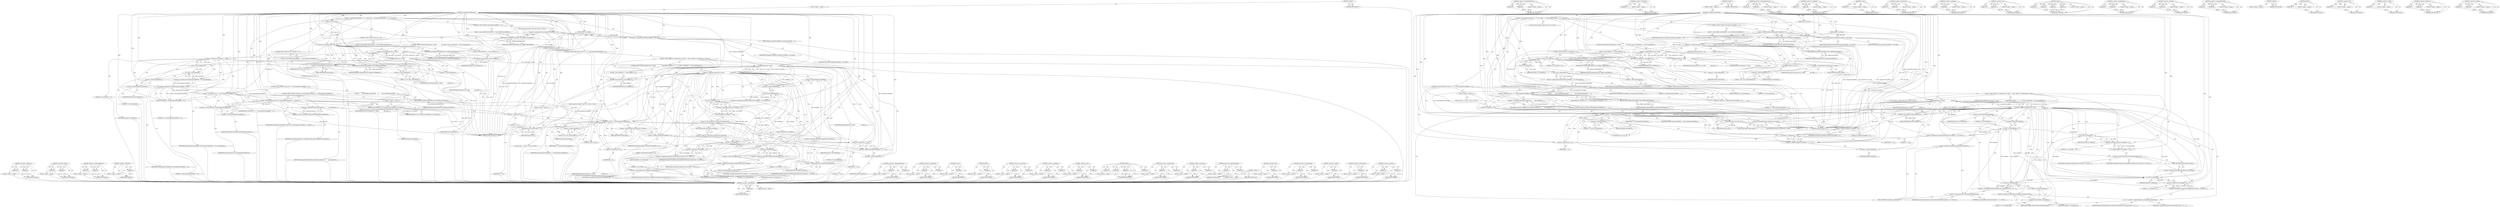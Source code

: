 digraph "&lt;operator&gt;.addition" {
vulnerable_251 [label=<(METHOD,&lt;operator&gt;.preIncrement)>];
vulnerable_252 [label=<(PARAM,p1)>];
vulnerable_253 [label=<(BLOCK,&lt;empty&gt;,&lt;empty&gt;)>];
vulnerable_254 [label=<(METHOD_RETURN,ANY)>];
vulnerable_205 [label=<(METHOD,&lt;operator&gt;.indirectFieldAccess)>];
vulnerable_206 [label=<(PARAM,p1)>];
vulnerable_207 [label=<(PARAM,p2)>];
vulnerable_208 [label=<(BLOCK,&lt;empty&gt;,&lt;empty&gt;)>];
vulnerable_209 [label=<(METHOD_RETURN,ANY)>];
vulnerable_228 [label=<(METHOD,&lt;operator&gt;.addressOf)>];
vulnerable_229 [label=<(PARAM,p1)>];
vulnerable_230 [label=<(BLOCK,&lt;empty&gt;,&lt;empty&gt;)>];
vulnerable_231 [label=<(METHOD_RETURN,ANY)>];
vulnerable_6 [label=<(METHOD,&lt;global&gt;)<SUB>1</SUB>>];
vulnerable_7 [label=<(BLOCK,&lt;empty&gt;,&lt;empty&gt;)<SUB>1</SUB>>];
vulnerable_8 [label=<(METHOD,setSampleToChunkParams)<SUB>1</SUB>>];
vulnerable_9 [label=<(PARAM,off64_t data_offset)<SUB>2</SUB>>];
vulnerable_10 [label=<(PARAM,size_t data_size)<SUB>2</SUB>>];
vulnerable_11 [label=<(BLOCK,{
 if (mSampleToChunkOffset &gt;= 0) {
 return ERR...,{
 if (mSampleToChunkOffset &gt;= 0) {
 return ERR...)<SUB>2</SUB>>];
vulnerable_12 [label=<(CONTROL_STRUCTURE,IF,if (mSampleToChunkOffset &gt;= 0))<SUB>3</SUB>>];
vulnerable_13 [label=<(&lt;operator&gt;.greaterEqualsThan,mSampleToChunkOffset &gt;= 0)<SUB>3</SUB>>];
vulnerable_14 [label=<(IDENTIFIER,mSampleToChunkOffset,mSampleToChunkOffset &gt;= 0)<SUB>3</SUB>>];
vulnerable_15 [label=<(LITERAL,0,mSampleToChunkOffset &gt;= 0)<SUB>3</SUB>>];
vulnerable_16 [label=<(BLOCK,{
 return ERROR_MALFORMED;
 },{
 return ERROR_MALFORMED;
 })<SUB>3</SUB>>];
vulnerable_17 [label=<(RETURN,return ERROR_MALFORMED;,return ERROR_MALFORMED;)<SUB>4</SUB>>];
vulnerable_18 [label=<(IDENTIFIER,ERROR_MALFORMED,return ERROR_MALFORMED;)<SUB>4</SUB>>];
vulnerable_19 [label=<(&lt;operator&gt;.assignment,mSampleToChunkOffset = data_offset)<SUB>7</SUB>>];
vulnerable_20 [label=<(IDENTIFIER,mSampleToChunkOffset,mSampleToChunkOffset = data_offset)<SUB>7</SUB>>];
vulnerable_21 [label=<(IDENTIFIER,data_offset,mSampleToChunkOffset = data_offset)<SUB>7</SUB>>];
vulnerable_22 [label=<(CONTROL_STRUCTURE,IF,if (data_size &lt; 8))<SUB>9</SUB>>];
vulnerable_23 [label=<(&lt;operator&gt;.lessThan,data_size &lt; 8)<SUB>9</SUB>>];
vulnerable_24 [label=<(IDENTIFIER,data_size,data_size &lt; 8)<SUB>9</SUB>>];
vulnerable_25 [label=<(LITERAL,8,data_size &lt; 8)<SUB>9</SUB>>];
vulnerable_26 [label=<(BLOCK,{
 return ERROR_MALFORMED;
 },{
 return ERROR_MALFORMED;
 })<SUB>9</SUB>>];
vulnerable_27 [label=<(RETURN,return ERROR_MALFORMED;,return ERROR_MALFORMED;)<SUB>10</SUB>>];
vulnerable_28 [label=<(IDENTIFIER,ERROR_MALFORMED,return ERROR_MALFORMED;)<SUB>10</SUB>>];
vulnerable_29 [label="<(LOCAL,uint8_t[8] header: uint8_t[8])<SUB>13</SUB>>"];
vulnerable_30 [label=<(CONTROL_STRUCTURE,IF,if (mDataSource-&gt;readAt(
                data_offset, header, sizeof(header)) &lt; (ssize_t)sizeof(header)))<SUB>14</SUB>>];
vulnerable_31 [label=<(&lt;operator&gt;.lessThan,mDataSource-&gt;readAt(
                data_offse...)<SUB>14</SUB>>];
vulnerable_32 [label=<(readAt,mDataSource-&gt;readAt(
                data_offse...)<SUB>14</SUB>>];
vulnerable_33 [label=<(&lt;operator&gt;.indirectFieldAccess,mDataSource-&gt;readAt)<SUB>14</SUB>>];
vulnerable_34 [label=<(IDENTIFIER,mDataSource,mDataSource-&gt;readAt(
                data_offse...)<SUB>14</SUB>>];
vulnerable_35 [label=<(FIELD_IDENTIFIER,readAt,readAt)<SUB>14</SUB>>];
vulnerable_36 [label=<(IDENTIFIER,data_offset,mDataSource-&gt;readAt(
                data_offse...)<SUB>15</SUB>>];
vulnerable_37 [label=<(IDENTIFIER,header,mDataSource-&gt;readAt(
                data_offse...)<SUB>15</SUB>>];
vulnerable_38 [label=<(&lt;operator&gt;.sizeOf,sizeof(header))<SUB>15</SUB>>];
vulnerable_39 [label=<(IDENTIFIER,header,sizeof(header))<SUB>15</SUB>>];
vulnerable_40 [label=<(&lt;operator&gt;.cast,(ssize_t)sizeof(header))<SUB>15</SUB>>];
vulnerable_41 [label=<(UNKNOWN,ssize_t,ssize_t)<SUB>15</SUB>>];
vulnerable_42 [label=<(&lt;operator&gt;.sizeOf,sizeof(header))<SUB>15</SUB>>];
vulnerable_43 [label=<(IDENTIFIER,header,sizeof(header))<SUB>15</SUB>>];
vulnerable_44 [label=<(BLOCK,{
 return ERROR_IO;
 },{
 return ERROR_IO;
 })<SUB>15</SUB>>];
vulnerable_45 [label=<(RETURN,return ERROR_IO;,return ERROR_IO;)<SUB>16</SUB>>];
vulnerable_46 [label=<(IDENTIFIER,ERROR_IO,return ERROR_IO;)<SUB>16</SUB>>];
vulnerable_47 [label=<(CONTROL_STRUCTURE,IF,if (U32_AT(header) != 0))<SUB>19</SUB>>];
vulnerable_48 [label=<(&lt;operator&gt;.notEquals,U32_AT(header) != 0)<SUB>19</SUB>>];
vulnerable_49 [label=<(U32_AT,U32_AT(header))<SUB>19</SUB>>];
vulnerable_50 [label=<(IDENTIFIER,header,U32_AT(header))<SUB>19</SUB>>];
vulnerable_51 [label=<(LITERAL,0,U32_AT(header) != 0)<SUB>19</SUB>>];
vulnerable_52 [label=<(BLOCK,{
 return ERROR_MALFORMED;
 },{
 return ERROR_MALFORMED;
 })<SUB>19</SUB>>];
vulnerable_53 [label=<(RETURN,return ERROR_MALFORMED;,return ERROR_MALFORMED;)<SUB>20</SUB>>];
vulnerable_54 [label=<(IDENTIFIER,ERROR_MALFORMED,return ERROR_MALFORMED;)<SUB>20</SUB>>];
vulnerable_55 [label=<(&lt;operator&gt;.assignment,mNumSampleToChunkOffsets = U32_AT(&amp;header[4]))<SUB>23</SUB>>];
vulnerable_56 [label=<(IDENTIFIER,mNumSampleToChunkOffsets,mNumSampleToChunkOffsets = U32_AT(&amp;header[4]))<SUB>23</SUB>>];
vulnerable_57 [label=<(U32_AT,U32_AT(&amp;header[4]))<SUB>23</SUB>>];
vulnerable_58 [label=<(&lt;operator&gt;.addressOf,&amp;header[4])<SUB>23</SUB>>];
vulnerable_59 [label=<(&lt;operator&gt;.indirectIndexAccess,header[4])<SUB>23</SUB>>];
vulnerable_60 [label=<(IDENTIFIER,header,U32_AT(&amp;header[4]))<SUB>23</SUB>>];
vulnerable_61 [label=<(LITERAL,4,U32_AT(&amp;header[4]))<SUB>23</SUB>>];
vulnerable_62 [label=<(CONTROL_STRUCTURE,IF,if (data_size &lt; 8 + mNumSampleToChunkOffsets * 12))<SUB>25</SUB>>];
vulnerable_63 [label=<(&lt;operator&gt;.lessThan,data_size &lt; 8 + mNumSampleToChunkOffsets * 12)<SUB>25</SUB>>];
vulnerable_64 [label=<(IDENTIFIER,data_size,data_size &lt; 8 + mNumSampleToChunkOffsets * 12)<SUB>25</SUB>>];
vulnerable_65 [label=<(&lt;operator&gt;.addition,8 + mNumSampleToChunkOffsets * 12)<SUB>25</SUB>>];
vulnerable_66 [label=<(LITERAL,8,8 + mNumSampleToChunkOffsets * 12)<SUB>25</SUB>>];
vulnerable_67 [label=<(&lt;operator&gt;.multiplication,mNumSampleToChunkOffsets * 12)<SUB>25</SUB>>];
vulnerable_68 [label=<(IDENTIFIER,mNumSampleToChunkOffsets,mNumSampleToChunkOffsets * 12)<SUB>25</SUB>>];
vulnerable_69 [label=<(LITERAL,12,mNumSampleToChunkOffsets * 12)<SUB>25</SUB>>];
vulnerable_70 [label=<(BLOCK,{

         return ERROR_MALFORMED;
     },{

         return ERROR_MALFORMED;
     })<SUB>25</SUB>>];
vulnerable_71 [label=<(RETURN,return ERROR_MALFORMED;,return ERROR_MALFORMED;)<SUB>27</SUB>>];
vulnerable_72 [label=<(IDENTIFIER,ERROR_MALFORMED,return ERROR_MALFORMED;)<SUB>27</SUB>>];
vulnerable_73 [label=<(&lt;operator&gt;.assignment,mSampleToChunkEntries =
         new SampleToCh...)<SUB>30</SUB>>];
vulnerable_74 [label=<(IDENTIFIER,mSampleToChunkEntries,mSampleToChunkEntries =
         new SampleToCh...)<SUB>30</SUB>>];
vulnerable_75 [label=<(&lt;operator&gt;.new,new SampleToChunkEntry[mNumSampleToChunkOffsets])<SUB>31</SUB>>];
vulnerable_76 [label=<(IDENTIFIER,SampleToChunkEntry,new SampleToChunkEntry[mNumSampleToChunkOffsets])<SUB>31</SUB>>];
vulnerable_77 [label=<(CONTROL_STRUCTURE,FOR,for (uint32_t i = 0;i &lt; mNumSampleToChunkOffsets;++i))<SUB>33</SUB>>];
vulnerable_78 [label=<(BLOCK,&lt;empty&gt;,&lt;empty&gt;)<SUB>33</SUB>>];
vulnerable_79 [label="<(LOCAL,uint32_t i: uint32_t)<SUB>33</SUB>>"];
vulnerable_80 [label=<(&lt;operator&gt;.assignment,i = 0)<SUB>33</SUB>>];
vulnerable_81 [label=<(IDENTIFIER,i,i = 0)<SUB>33</SUB>>];
vulnerable_82 [label=<(LITERAL,0,i = 0)<SUB>33</SUB>>];
vulnerable_83 [label=<(&lt;operator&gt;.lessThan,i &lt; mNumSampleToChunkOffsets)<SUB>33</SUB>>];
vulnerable_84 [label=<(IDENTIFIER,i,i &lt; mNumSampleToChunkOffsets)<SUB>33</SUB>>];
vulnerable_85 [label=<(IDENTIFIER,mNumSampleToChunkOffsets,i &lt; mNumSampleToChunkOffsets)<SUB>33</SUB>>];
vulnerable_86 [label=<(&lt;operator&gt;.preIncrement,++i)<SUB>33</SUB>>];
vulnerable_87 [label=<(IDENTIFIER,i,++i)<SUB>33</SUB>>];
vulnerable_88 [label=<(BLOCK,{
 uint8_t buffer[12];
 if (mDataSource-&gt;readAt...,{
 uint8_t buffer[12];
 if (mDataSource-&gt;readAt...)<SUB>33</SUB>>];
vulnerable_89 [label="<(LOCAL,uint8_t[12] buffer: uint8_t[12])<SUB>34</SUB>>"];
vulnerable_90 [label=<(CONTROL_STRUCTURE,IF,if (mDataSource-&gt;readAt(
                    mSampleToChunkOffset + 8 + i * 12, buffer, sizeof(buffer))
 != (ssize_t)sizeof(buffer)))<SUB>35</SUB>>];
vulnerable_91 [label=<(&lt;operator&gt;.notEquals,mDataSource-&gt;readAt(
                    mSampl...)<SUB>35</SUB>>];
vulnerable_92 [label=<(readAt,mDataSource-&gt;readAt(
                    mSampl...)<SUB>35</SUB>>];
vulnerable_93 [label=<(&lt;operator&gt;.indirectFieldAccess,mDataSource-&gt;readAt)<SUB>35</SUB>>];
vulnerable_94 [label=<(IDENTIFIER,mDataSource,mDataSource-&gt;readAt(
                    mSampl...)<SUB>35</SUB>>];
vulnerable_95 [label=<(FIELD_IDENTIFIER,readAt,readAt)<SUB>35</SUB>>];
vulnerable_96 [label=<(&lt;operator&gt;.addition,mSampleToChunkOffset + 8 + i * 12)<SUB>36</SUB>>];
vulnerable_97 [label=<(&lt;operator&gt;.addition,mSampleToChunkOffset + 8)<SUB>36</SUB>>];
vulnerable_98 [label=<(IDENTIFIER,mSampleToChunkOffset,mSampleToChunkOffset + 8)<SUB>36</SUB>>];
vulnerable_99 [label=<(LITERAL,8,mSampleToChunkOffset + 8)<SUB>36</SUB>>];
vulnerable_100 [label=<(&lt;operator&gt;.multiplication,i * 12)<SUB>36</SUB>>];
vulnerable_101 [label=<(IDENTIFIER,i,i * 12)<SUB>36</SUB>>];
vulnerable_102 [label=<(LITERAL,12,i * 12)<SUB>36</SUB>>];
vulnerable_103 [label=<(IDENTIFIER,buffer,mDataSource-&gt;readAt(
                    mSampl...)<SUB>36</SUB>>];
vulnerable_104 [label=<(&lt;operator&gt;.sizeOf,sizeof(buffer))<SUB>36</SUB>>];
vulnerable_105 [label=<(IDENTIFIER,buffer,sizeof(buffer))<SUB>36</SUB>>];
vulnerable_106 [label=<(&lt;operator&gt;.cast,(ssize_t)sizeof(buffer))<SUB>37</SUB>>];
vulnerable_107 [label=<(UNKNOWN,ssize_t,ssize_t)<SUB>37</SUB>>];
vulnerable_108 [label=<(&lt;operator&gt;.sizeOf,sizeof(buffer))<SUB>37</SUB>>];
vulnerable_109 [label=<(IDENTIFIER,buffer,sizeof(buffer))<SUB>37</SUB>>];
vulnerable_110 [label=<(BLOCK,{
 return ERROR_IO;
 },{
 return ERROR_IO;
 })<SUB>37</SUB>>];
vulnerable_111 [label=<(RETURN,return ERROR_IO;,return ERROR_IO;)<SUB>38</SUB>>];
vulnerable_112 [label=<(IDENTIFIER,ERROR_IO,return ERROR_IO;)<SUB>38</SUB>>];
vulnerable_113 [label=<(CHECK,CHECK(U32_AT(buffer) &gt;= 1))<SUB>41</SUB>>];
vulnerable_114 [label=<(&lt;operator&gt;.greaterEqualsThan,U32_AT(buffer) &gt;= 1)<SUB>41</SUB>>];
vulnerable_115 [label=<(U32_AT,U32_AT(buffer))<SUB>41</SUB>>];
vulnerable_116 [label=<(IDENTIFIER,buffer,U32_AT(buffer))<SUB>41</SUB>>];
vulnerable_117 [label=<(LITERAL,1,U32_AT(buffer) &gt;= 1)<SUB>41</SUB>>];
vulnerable_118 [label=<(&lt;operator&gt;.assignment,mSampleToChunkEntries[i].startChunk = U32_AT(bu...)<SUB>43</SUB>>];
vulnerable_119 [label=<(&lt;operator&gt;.fieldAccess,mSampleToChunkEntries[i].startChunk)<SUB>43</SUB>>];
vulnerable_120 [label=<(&lt;operator&gt;.indirectIndexAccess,mSampleToChunkEntries[i])<SUB>43</SUB>>];
vulnerable_121 [label=<(IDENTIFIER,mSampleToChunkEntries,mSampleToChunkEntries[i].startChunk = U32_AT(bu...)<SUB>43</SUB>>];
vulnerable_122 [label=<(IDENTIFIER,i,mSampleToChunkEntries[i].startChunk = U32_AT(bu...)<SUB>43</SUB>>];
vulnerable_123 [label=<(FIELD_IDENTIFIER,startChunk,startChunk)<SUB>43</SUB>>];
vulnerable_124 [label=<(&lt;operator&gt;.subtraction,U32_AT(buffer) - 1)<SUB>43</SUB>>];
vulnerable_125 [label=<(U32_AT,U32_AT(buffer))<SUB>43</SUB>>];
vulnerable_126 [label=<(IDENTIFIER,buffer,U32_AT(buffer))<SUB>43</SUB>>];
vulnerable_127 [label=<(LITERAL,1,U32_AT(buffer) - 1)<SUB>43</SUB>>];
vulnerable_128 [label=<(&lt;operator&gt;.assignment,mSampleToChunkEntries[i].samplesPerChunk = U32_...)<SUB>44</SUB>>];
vulnerable_129 [label=<(&lt;operator&gt;.fieldAccess,mSampleToChunkEntries[i].samplesPerChunk)<SUB>44</SUB>>];
vulnerable_130 [label=<(&lt;operator&gt;.indirectIndexAccess,mSampleToChunkEntries[i])<SUB>44</SUB>>];
vulnerable_131 [label=<(IDENTIFIER,mSampleToChunkEntries,mSampleToChunkEntries[i].samplesPerChunk = U32_...)<SUB>44</SUB>>];
vulnerable_132 [label=<(IDENTIFIER,i,mSampleToChunkEntries[i].samplesPerChunk = U32_...)<SUB>44</SUB>>];
vulnerable_133 [label=<(FIELD_IDENTIFIER,samplesPerChunk,samplesPerChunk)<SUB>44</SUB>>];
vulnerable_134 [label=<(U32_AT,U32_AT(&amp;buffer[4]))<SUB>44</SUB>>];
vulnerable_135 [label=<(&lt;operator&gt;.addressOf,&amp;buffer[4])<SUB>44</SUB>>];
vulnerable_136 [label=<(&lt;operator&gt;.indirectIndexAccess,buffer[4])<SUB>44</SUB>>];
vulnerable_137 [label=<(IDENTIFIER,buffer,U32_AT(&amp;buffer[4]))<SUB>44</SUB>>];
vulnerable_138 [label=<(LITERAL,4,U32_AT(&amp;buffer[4]))<SUB>44</SUB>>];
vulnerable_139 [label=<(&lt;operator&gt;.assignment,mSampleToChunkEntries[i].chunkDesc = U32_AT(&amp;bu...)<SUB>45</SUB>>];
vulnerable_140 [label=<(&lt;operator&gt;.fieldAccess,mSampleToChunkEntries[i].chunkDesc)<SUB>45</SUB>>];
vulnerable_141 [label=<(&lt;operator&gt;.indirectIndexAccess,mSampleToChunkEntries[i])<SUB>45</SUB>>];
vulnerable_142 [label=<(IDENTIFIER,mSampleToChunkEntries,mSampleToChunkEntries[i].chunkDesc = U32_AT(&amp;bu...)<SUB>45</SUB>>];
vulnerable_143 [label=<(IDENTIFIER,i,mSampleToChunkEntries[i].chunkDesc = U32_AT(&amp;bu...)<SUB>45</SUB>>];
vulnerable_144 [label=<(FIELD_IDENTIFIER,chunkDesc,chunkDesc)<SUB>45</SUB>>];
vulnerable_145 [label=<(U32_AT,U32_AT(&amp;buffer[8]))<SUB>45</SUB>>];
vulnerable_146 [label=<(&lt;operator&gt;.addressOf,&amp;buffer[8])<SUB>45</SUB>>];
vulnerable_147 [label=<(&lt;operator&gt;.indirectIndexAccess,buffer[8])<SUB>45</SUB>>];
vulnerable_148 [label=<(IDENTIFIER,buffer,U32_AT(&amp;buffer[8]))<SUB>45</SUB>>];
vulnerable_149 [label=<(LITERAL,8,U32_AT(&amp;buffer[8]))<SUB>45</SUB>>];
vulnerable_150 [label=<(RETURN,return OK;,return OK;)<SUB>48</SUB>>];
vulnerable_151 [label=<(IDENTIFIER,OK,return OK;)<SUB>48</SUB>>];
vulnerable_152 [label=<(METHOD_RETURN,status_t)<SUB>1</SUB>>];
vulnerable_154 [label=<(METHOD_RETURN,ANY)<SUB>1</SUB>>];
vulnerable_232 [label=<(METHOD,&lt;operator&gt;.indirectIndexAccess)>];
vulnerable_233 [label=<(PARAM,p1)>];
vulnerable_234 [label=<(PARAM,p2)>];
vulnerable_235 [label=<(BLOCK,&lt;empty&gt;,&lt;empty&gt;)>];
vulnerable_236 [label=<(METHOD_RETURN,ANY)>];
vulnerable_188 [label=<(METHOD,&lt;operator&gt;.assignment)>];
vulnerable_189 [label=<(PARAM,p1)>];
vulnerable_190 [label=<(PARAM,p2)>];
vulnerable_191 [label=<(BLOCK,&lt;empty&gt;,&lt;empty&gt;)>];
vulnerable_192 [label=<(METHOD_RETURN,ANY)>];
vulnerable_224 [label=<(METHOD,U32_AT)>];
vulnerable_225 [label=<(PARAM,p1)>];
vulnerable_226 [label=<(BLOCK,&lt;empty&gt;,&lt;empty&gt;)>];
vulnerable_227 [label=<(METHOD_RETURN,ANY)>];
vulnerable_264 [label=<(METHOD,&lt;operator&gt;.subtraction)>];
vulnerable_265 [label=<(PARAM,p1)>];
vulnerable_266 [label=<(PARAM,p2)>];
vulnerable_267 [label=<(BLOCK,&lt;empty&gt;,&lt;empty&gt;)>];
vulnerable_268 [label=<(METHOD_RETURN,ANY)>];
vulnerable_219 [label=<(METHOD,&lt;operator&gt;.notEquals)>];
vulnerable_220 [label=<(PARAM,p1)>];
vulnerable_221 [label=<(PARAM,p2)>];
vulnerable_222 [label=<(BLOCK,&lt;empty&gt;,&lt;empty&gt;)>];
vulnerable_223 [label=<(METHOD_RETURN,ANY)>];
vulnerable_214 [label=<(METHOD,&lt;operator&gt;.cast)>];
vulnerable_215 [label=<(PARAM,p1)>];
vulnerable_216 [label=<(PARAM,p2)>];
vulnerable_217 [label=<(BLOCK,&lt;empty&gt;,&lt;empty&gt;)>];
vulnerable_218 [label=<(METHOD_RETURN,ANY)>];
vulnerable_198 [label=<(METHOD,readAt)>];
vulnerable_199 [label=<(PARAM,p1)>];
vulnerable_200 [label=<(PARAM,p2)>];
vulnerable_201 [label=<(PARAM,p3)>];
vulnerable_202 [label=<(PARAM,p4)>];
vulnerable_203 [label=<(BLOCK,&lt;empty&gt;,&lt;empty&gt;)>];
vulnerable_204 [label=<(METHOD_RETURN,ANY)>];
vulnerable_242 [label=<(METHOD,&lt;operator&gt;.multiplication)>];
vulnerable_243 [label=<(PARAM,p1)>];
vulnerable_244 [label=<(PARAM,p2)>];
vulnerable_245 [label=<(BLOCK,&lt;empty&gt;,&lt;empty&gt;)>];
vulnerable_246 [label=<(METHOD_RETURN,ANY)>];
vulnerable_193 [label=<(METHOD,&lt;operator&gt;.lessThan)>];
vulnerable_194 [label=<(PARAM,p1)>];
vulnerable_195 [label=<(PARAM,p2)>];
vulnerable_196 [label=<(BLOCK,&lt;empty&gt;,&lt;empty&gt;)>];
vulnerable_197 [label=<(METHOD_RETURN,ANY)>];
vulnerable_183 [label=<(METHOD,&lt;operator&gt;.greaterEqualsThan)>];
vulnerable_184 [label=<(PARAM,p1)>];
vulnerable_185 [label=<(PARAM,p2)>];
vulnerable_186 [label=<(BLOCK,&lt;empty&gt;,&lt;empty&gt;)>];
vulnerable_187 [label=<(METHOD_RETURN,ANY)>];
vulnerable_177 [label=<(METHOD,&lt;global&gt;)<SUB>1</SUB>>];
vulnerable_178 [label=<(BLOCK,&lt;empty&gt;,&lt;empty&gt;)>];
vulnerable_179 [label=<(METHOD_RETURN,ANY)>];
vulnerable_255 [label=<(METHOD,CHECK)>];
vulnerable_256 [label=<(PARAM,p1)>];
vulnerable_257 [label=<(BLOCK,&lt;empty&gt;,&lt;empty&gt;)>];
vulnerable_258 [label=<(METHOD_RETURN,ANY)>];
vulnerable_247 [label=<(METHOD,&lt;operator&gt;.new)>];
vulnerable_248 [label=<(PARAM,p1)>];
vulnerable_249 [label=<(BLOCK,&lt;empty&gt;,&lt;empty&gt;)>];
vulnerable_250 [label=<(METHOD_RETURN,ANY)>];
vulnerable_210 [label=<(METHOD,&lt;operator&gt;.sizeOf)>];
vulnerable_211 [label=<(PARAM,p1)>];
vulnerable_212 [label=<(BLOCK,&lt;empty&gt;,&lt;empty&gt;)>];
vulnerable_213 [label=<(METHOD_RETURN,ANY)>];
vulnerable_259 [label=<(METHOD,&lt;operator&gt;.fieldAccess)>];
vulnerable_260 [label=<(PARAM,p1)>];
vulnerable_261 [label=<(PARAM,p2)>];
vulnerable_262 [label=<(BLOCK,&lt;empty&gt;,&lt;empty&gt;)>];
vulnerable_263 [label=<(METHOD_RETURN,ANY)>];
vulnerable_237 [label=<(METHOD,&lt;operator&gt;.addition)>];
vulnerable_238 [label=<(PARAM,p1)>];
vulnerable_239 [label=<(PARAM,p2)>];
vulnerable_240 [label=<(BLOCK,&lt;empty&gt;,&lt;empty&gt;)>];
vulnerable_241 [label=<(METHOD_RETURN,ANY)>];
fixed_279 [label=<(METHOD,&lt;operator&gt;.fieldAccess)>];
fixed_280 [label=<(PARAM,p1)>];
fixed_281 [label=<(PARAM,p2)>];
fixed_282 [label=<(BLOCK,&lt;empty&gt;,&lt;empty&gt;)>];
fixed_283 [label=<(METHOD_RETURN,ANY)>];
fixed_262 [label=<(METHOD,&lt;operator&gt;.division)>];
fixed_263 [label=<(PARAM,p1)>];
fixed_264 [label=<(PARAM,p2)>];
fixed_265 [label=<(BLOCK,&lt;empty&gt;,&lt;empty&gt;)>];
fixed_266 [label=<(METHOD_RETURN,ANY)>];
fixed_215 [label=<(METHOD,&lt;operator&gt;.indirectFieldAccess)>];
fixed_216 [label=<(PARAM,p1)>];
fixed_217 [label=<(PARAM,p2)>];
fixed_218 [label=<(BLOCK,&lt;empty&gt;,&lt;empty&gt;)>];
fixed_219 [label=<(METHOD_RETURN,ANY)>];
fixed_238 [label=<(METHOD,&lt;operator&gt;.addressOf)>];
fixed_239 [label=<(PARAM,p1)>];
fixed_240 [label=<(BLOCK,&lt;empty&gt;,&lt;empty&gt;)>];
fixed_241 [label=<(METHOD_RETURN,ANY)>];
fixed_6 [label=<(METHOD,&lt;global&gt;)<SUB>1</SUB>>];
fixed_7 [label=<(BLOCK,&lt;empty&gt;,&lt;empty&gt;)<SUB>1</SUB>>];
fixed_8 [label=<(METHOD,setSampleToChunkParams)<SUB>1</SUB>>];
fixed_9 [label=<(PARAM,off64_t data_offset)<SUB>2</SUB>>];
fixed_10 [label=<(PARAM,size_t data_size)<SUB>2</SUB>>];
fixed_11 [label=<(BLOCK,{
 if (mSampleToChunkOffset &gt;= 0) {
 return ERR...,{
 if (mSampleToChunkOffset &gt;= 0) {
 return ERR...)<SUB>2</SUB>>];
fixed_12 [label=<(CONTROL_STRUCTURE,IF,if (mSampleToChunkOffset &gt;= 0))<SUB>3</SUB>>];
fixed_13 [label=<(&lt;operator&gt;.greaterEqualsThan,mSampleToChunkOffset &gt;= 0)<SUB>3</SUB>>];
fixed_14 [label=<(IDENTIFIER,mSampleToChunkOffset,mSampleToChunkOffset &gt;= 0)<SUB>3</SUB>>];
fixed_15 [label=<(LITERAL,0,mSampleToChunkOffset &gt;= 0)<SUB>3</SUB>>];
fixed_16 [label=<(BLOCK,{
 return ERROR_MALFORMED;
 },{
 return ERROR_MALFORMED;
 })<SUB>3</SUB>>];
fixed_17 [label=<(RETURN,return ERROR_MALFORMED;,return ERROR_MALFORMED;)<SUB>4</SUB>>];
fixed_18 [label=<(IDENTIFIER,ERROR_MALFORMED,return ERROR_MALFORMED;)<SUB>4</SUB>>];
fixed_19 [label=<(&lt;operator&gt;.assignment,mSampleToChunkOffset = data_offset)<SUB>7</SUB>>];
fixed_20 [label=<(IDENTIFIER,mSampleToChunkOffset,mSampleToChunkOffset = data_offset)<SUB>7</SUB>>];
fixed_21 [label=<(IDENTIFIER,data_offset,mSampleToChunkOffset = data_offset)<SUB>7</SUB>>];
fixed_22 [label=<(CONTROL_STRUCTURE,IF,if (data_size &lt; 8))<SUB>9</SUB>>];
fixed_23 [label=<(&lt;operator&gt;.lessThan,data_size &lt; 8)<SUB>9</SUB>>];
fixed_24 [label=<(IDENTIFIER,data_size,data_size &lt; 8)<SUB>9</SUB>>];
fixed_25 [label=<(LITERAL,8,data_size &lt; 8)<SUB>9</SUB>>];
fixed_26 [label=<(BLOCK,{
 return ERROR_MALFORMED;
 },{
 return ERROR_MALFORMED;
 })<SUB>9</SUB>>];
fixed_27 [label=<(RETURN,return ERROR_MALFORMED;,return ERROR_MALFORMED;)<SUB>10</SUB>>];
fixed_28 [label=<(IDENTIFIER,ERROR_MALFORMED,return ERROR_MALFORMED;)<SUB>10</SUB>>];
fixed_29 [label="<(LOCAL,uint8_t[8] header: uint8_t[8])<SUB>13</SUB>>"];
fixed_30 [label=<(CONTROL_STRUCTURE,IF,if (mDataSource-&gt;readAt(
                data_offset, header, sizeof(header)) &lt; (ssize_t)sizeof(header)))<SUB>14</SUB>>];
fixed_31 [label=<(&lt;operator&gt;.lessThan,mDataSource-&gt;readAt(
                data_offse...)<SUB>14</SUB>>];
fixed_32 [label=<(readAt,mDataSource-&gt;readAt(
                data_offse...)<SUB>14</SUB>>];
fixed_33 [label=<(&lt;operator&gt;.indirectFieldAccess,mDataSource-&gt;readAt)<SUB>14</SUB>>];
fixed_34 [label=<(IDENTIFIER,mDataSource,mDataSource-&gt;readAt(
                data_offse...)<SUB>14</SUB>>];
fixed_35 [label=<(FIELD_IDENTIFIER,readAt,readAt)<SUB>14</SUB>>];
fixed_36 [label=<(IDENTIFIER,data_offset,mDataSource-&gt;readAt(
                data_offse...)<SUB>15</SUB>>];
fixed_37 [label=<(IDENTIFIER,header,mDataSource-&gt;readAt(
                data_offse...)<SUB>15</SUB>>];
fixed_38 [label=<(&lt;operator&gt;.sizeOf,sizeof(header))<SUB>15</SUB>>];
fixed_39 [label=<(IDENTIFIER,header,sizeof(header))<SUB>15</SUB>>];
fixed_40 [label=<(&lt;operator&gt;.cast,(ssize_t)sizeof(header))<SUB>15</SUB>>];
fixed_41 [label=<(UNKNOWN,ssize_t,ssize_t)<SUB>15</SUB>>];
fixed_42 [label=<(&lt;operator&gt;.sizeOf,sizeof(header))<SUB>15</SUB>>];
fixed_43 [label=<(IDENTIFIER,header,sizeof(header))<SUB>15</SUB>>];
fixed_44 [label=<(BLOCK,{
 return ERROR_IO;
 },{
 return ERROR_IO;
 })<SUB>15</SUB>>];
fixed_45 [label=<(RETURN,return ERROR_IO;,return ERROR_IO;)<SUB>16</SUB>>];
fixed_46 [label=<(IDENTIFIER,ERROR_IO,return ERROR_IO;)<SUB>16</SUB>>];
fixed_47 [label=<(CONTROL_STRUCTURE,IF,if (U32_AT(header) != 0))<SUB>19</SUB>>];
fixed_48 [label=<(&lt;operator&gt;.notEquals,U32_AT(header) != 0)<SUB>19</SUB>>];
fixed_49 [label=<(U32_AT,U32_AT(header))<SUB>19</SUB>>];
fixed_50 [label=<(IDENTIFIER,header,U32_AT(header))<SUB>19</SUB>>];
fixed_51 [label=<(LITERAL,0,U32_AT(header) != 0)<SUB>19</SUB>>];
fixed_52 [label=<(BLOCK,{
 return ERROR_MALFORMED;
 },{
 return ERROR_MALFORMED;
 })<SUB>19</SUB>>];
fixed_53 [label=<(RETURN,return ERROR_MALFORMED;,return ERROR_MALFORMED;)<SUB>20</SUB>>];
fixed_54 [label=<(IDENTIFIER,ERROR_MALFORMED,return ERROR_MALFORMED;)<SUB>20</SUB>>];
fixed_55 [label=<(&lt;operator&gt;.assignment,mNumSampleToChunkOffsets = U32_AT(&amp;header[4]))<SUB>23</SUB>>];
fixed_56 [label=<(IDENTIFIER,mNumSampleToChunkOffsets,mNumSampleToChunkOffsets = U32_AT(&amp;header[4]))<SUB>23</SUB>>];
fixed_57 [label=<(U32_AT,U32_AT(&amp;header[4]))<SUB>23</SUB>>];
fixed_58 [label=<(&lt;operator&gt;.addressOf,&amp;header[4])<SUB>23</SUB>>];
fixed_59 [label=<(&lt;operator&gt;.indirectIndexAccess,header[4])<SUB>23</SUB>>];
fixed_60 [label=<(IDENTIFIER,header,U32_AT(&amp;header[4]))<SUB>23</SUB>>];
fixed_61 [label=<(LITERAL,4,U32_AT(&amp;header[4]))<SUB>23</SUB>>];
fixed_62 [label=<(CONTROL_STRUCTURE,IF,if (data_size &lt; 8 + mNumSampleToChunkOffsets * 12))<SUB>25</SUB>>];
fixed_63 [label=<(&lt;operator&gt;.lessThan,data_size &lt; 8 + mNumSampleToChunkOffsets * 12)<SUB>25</SUB>>];
fixed_64 [label=<(IDENTIFIER,data_size,data_size &lt; 8 + mNumSampleToChunkOffsets * 12)<SUB>25</SUB>>];
fixed_65 [label=<(&lt;operator&gt;.addition,8 + mNumSampleToChunkOffsets * 12)<SUB>25</SUB>>];
fixed_66 [label=<(LITERAL,8,8 + mNumSampleToChunkOffsets * 12)<SUB>25</SUB>>];
fixed_67 [label=<(&lt;operator&gt;.multiplication,mNumSampleToChunkOffsets * 12)<SUB>25</SUB>>];
fixed_68 [label=<(IDENTIFIER,mNumSampleToChunkOffsets,mNumSampleToChunkOffsets * 12)<SUB>25</SUB>>];
fixed_69 [label=<(LITERAL,12,mNumSampleToChunkOffsets * 12)<SUB>25</SUB>>];
fixed_70 [label=<(BLOCK,{

         return ERROR_MALFORMED;
     },{

         return ERROR_MALFORMED;
     })<SUB>25</SUB>>];
fixed_71 [label=<(RETURN,return ERROR_MALFORMED;,return ERROR_MALFORMED;)<SUB>27</SUB>>];
fixed_72 [label=<(IDENTIFIER,ERROR_MALFORMED,return ERROR_MALFORMED;)<SUB>27</SUB>>];
fixed_73 [label=<(CONTROL_STRUCTURE,IF,if (SIZE_MAX / sizeof(SampleToChunkEntry) &lt;= mNumSampleToChunkOffsets))<SUB>30</SUB>>];
fixed_74 [label=<(&lt;operator&gt;.lessEqualsThan,SIZE_MAX / sizeof(SampleToChunkEntry) &lt;= mNumSa...)<SUB>30</SUB>>];
fixed_75 [label=<(&lt;operator&gt;.division,SIZE_MAX / sizeof(SampleToChunkEntry))<SUB>30</SUB>>];
fixed_76 [label=<(IDENTIFIER,SIZE_MAX,SIZE_MAX / sizeof(SampleToChunkEntry))<SUB>30</SUB>>];
fixed_77 [label=<(&lt;operator&gt;.sizeOf,sizeof(SampleToChunkEntry))<SUB>30</SUB>>];
fixed_78 [label=<(IDENTIFIER,SampleToChunkEntry,sizeof(SampleToChunkEntry))<SUB>30</SUB>>];
fixed_79 [label=<(IDENTIFIER,mNumSampleToChunkOffsets,SIZE_MAX / sizeof(SampleToChunkEntry) &lt;= mNumSa...)<SUB>30</SUB>>];
fixed_80 [label=<(BLOCK,&lt;empty&gt;,&lt;empty&gt;)<SUB>31</SUB>>];
fixed_81 [label=<(RETURN,return ERROR_OUT_OF_RANGE;,return ERROR_OUT_OF_RANGE;)<SUB>31</SUB>>];
fixed_82 [label=<(IDENTIFIER,ERROR_OUT_OF_RANGE,return ERROR_OUT_OF_RANGE;)<SUB>31</SUB>>];
fixed_83 [label=<(&lt;operator&gt;.assignment,mSampleToChunkEntries =
         new SampleToCh...)<SUB>33</SUB>>];
fixed_84 [label=<(IDENTIFIER,mSampleToChunkEntries,mSampleToChunkEntries =
         new SampleToCh...)<SUB>33</SUB>>];
fixed_85 [label=<(&lt;operator&gt;.new,new SampleToChunkEntry[mNumSampleToChunkOffsets])<SUB>34</SUB>>];
fixed_86 [label=<(IDENTIFIER,SampleToChunkEntry,new SampleToChunkEntry[mNumSampleToChunkOffsets])<SUB>34</SUB>>];
fixed_87 [label=<(CONTROL_STRUCTURE,FOR,for (uint32_t i = 0;i &lt; mNumSampleToChunkOffsets;++i))<SUB>36</SUB>>];
fixed_88 [label=<(BLOCK,&lt;empty&gt;,&lt;empty&gt;)<SUB>36</SUB>>];
fixed_89 [label="<(LOCAL,uint32_t i: uint32_t)<SUB>36</SUB>>"];
fixed_90 [label=<(&lt;operator&gt;.assignment,i = 0)<SUB>36</SUB>>];
fixed_91 [label=<(IDENTIFIER,i,i = 0)<SUB>36</SUB>>];
fixed_92 [label=<(LITERAL,0,i = 0)<SUB>36</SUB>>];
fixed_93 [label=<(&lt;operator&gt;.lessThan,i &lt; mNumSampleToChunkOffsets)<SUB>36</SUB>>];
fixed_94 [label=<(IDENTIFIER,i,i &lt; mNumSampleToChunkOffsets)<SUB>36</SUB>>];
fixed_95 [label=<(IDENTIFIER,mNumSampleToChunkOffsets,i &lt; mNumSampleToChunkOffsets)<SUB>36</SUB>>];
fixed_96 [label=<(&lt;operator&gt;.preIncrement,++i)<SUB>36</SUB>>];
fixed_97 [label=<(IDENTIFIER,i,++i)<SUB>36</SUB>>];
fixed_98 [label=<(BLOCK,{
 uint8_t buffer[12];
 if (mDataSource-&gt;readAt...,{
 uint8_t buffer[12];
 if (mDataSource-&gt;readAt...)<SUB>36</SUB>>];
fixed_99 [label="<(LOCAL,uint8_t[12] buffer: uint8_t[12])<SUB>37</SUB>>"];
fixed_100 [label=<(CONTROL_STRUCTURE,IF,if (mDataSource-&gt;readAt(
                    mSampleToChunkOffset + 8 + i * 12, buffer, sizeof(buffer))
 != (ssize_t)sizeof(buffer)))<SUB>38</SUB>>];
fixed_101 [label=<(&lt;operator&gt;.notEquals,mDataSource-&gt;readAt(
                    mSampl...)<SUB>38</SUB>>];
fixed_102 [label=<(readAt,mDataSource-&gt;readAt(
                    mSampl...)<SUB>38</SUB>>];
fixed_103 [label=<(&lt;operator&gt;.indirectFieldAccess,mDataSource-&gt;readAt)<SUB>38</SUB>>];
fixed_104 [label=<(IDENTIFIER,mDataSource,mDataSource-&gt;readAt(
                    mSampl...)<SUB>38</SUB>>];
fixed_105 [label=<(FIELD_IDENTIFIER,readAt,readAt)<SUB>38</SUB>>];
fixed_106 [label=<(&lt;operator&gt;.addition,mSampleToChunkOffset + 8 + i * 12)<SUB>39</SUB>>];
fixed_107 [label=<(&lt;operator&gt;.addition,mSampleToChunkOffset + 8)<SUB>39</SUB>>];
fixed_108 [label=<(IDENTIFIER,mSampleToChunkOffset,mSampleToChunkOffset + 8)<SUB>39</SUB>>];
fixed_109 [label=<(LITERAL,8,mSampleToChunkOffset + 8)<SUB>39</SUB>>];
fixed_110 [label=<(&lt;operator&gt;.multiplication,i * 12)<SUB>39</SUB>>];
fixed_111 [label=<(IDENTIFIER,i,i * 12)<SUB>39</SUB>>];
fixed_112 [label=<(LITERAL,12,i * 12)<SUB>39</SUB>>];
fixed_113 [label=<(IDENTIFIER,buffer,mDataSource-&gt;readAt(
                    mSampl...)<SUB>39</SUB>>];
fixed_114 [label=<(&lt;operator&gt;.sizeOf,sizeof(buffer))<SUB>39</SUB>>];
fixed_115 [label=<(IDENTIFIER,buffer,sizeof(buffer))<SUB>39</SUB>>];
fixed_116 [label=<(&lt;operator&gt;.cast,(ssize_t)sizeof(buffer))<SUB>40</SUB>>];
fixed_117 [label=<(UNKNOWN,ssize_t,ssize_t)<SUB>40</SUB>>];
fixed_118 [label=<(&lt;operator&gt;.sizeOf,sizeof(buffer))<SUB>40</SUB>>];
fixed_119 [label=<(IDENTIFIER,buffer,sizeof(buffer))<SUB>40</SUB>>];
fixed_120 [label=<(BLOCK,{
 return ERROR_IO;
 },{
 return ERROR_IO;
 })<SUB>40</SUB>>];
fixed_121 [label=<(RETURN,return ERROR_IO;,return ERROR_IO;)<SUB>41</SUB>>];
fixed_122 [label=<(IDENTIFIER,ERROR_IO,return ERROR_IO;)<SUB>41</SUB>>];
fixed_123 [label=<(CHECK,CHECK(U32_AT(buffer) &gt;= 1))<SUB>44</SUB>>];
fixed_124 [label=<(&lt;operator&gt;.greaterEqualsThan,U32_AT(buffer) &gt;= 1)<SUB>44</SUB>>];
fixed_125 [label=<(U32_AT,U32_AT(buffer))<SUB>44</SUB>>];
fixed_126 [label=<(IDENTIFIER,buffer,U32_AT(buffer))<SUB>44</SUB>>];
fixed_127 [label=<(LITERAL,1,U32_AT(buffer) &gt;= 1)<SUB>44</SUB>>];
fixed_128 [label=<(&lt;operator&gt;.assignment,mSampleToChunkEntries[i].startChunk = U32_AT(bu...)<SUB>46</SUB>>];
fixed_129 [label=<(&lt;operator&gt;.fieldAccess,mSampleToChunkEntries[i].startChunk)<SUB>46</SUB>>];
fixed_130 [label=<(&lt;operator&gt;.indirectIndexAccess,mSampleToChunkEntries[i])<SUB>46</SUB>>];
fixed_131 [label=<(IDENTIFIER,mSampleToChunkEntries,mSampleToChunkEntries[i].startChunk = U32_AT(bu...)<SUB>46</SUB>>];
fixed_132 [label=<(IDENTIFIER,i,mSampleToChunkEntries[i].startChunk = U32_AT(bu...)<SUB>46</SUB>>];
fixed_133 [label=<(FIELD_IDENTIFIER,startChunk,startChunk)<SUB>46</SUB>>];
fixed_134 [label=<(&lt;operator&gt;.subtraction,U32_AT(buffer) - 1)<SUB>46</SUB>>];
fixed_135 [label=<(U32_AT,U32_AT(buffer))<SUB>46</SUB>>];
fixed_136 [label=<(IDENTIFIER,buffer,U32_AT(buffer))<SUB>46</SUB>>];
fixed_137 [label=<(LITERAL,1,U32_AT(buffer) - 1)<SUB>46</SUB>>];
fixed_138 [label=<(&lt;operator&gt;.assignment,mSampleToChunkEntries[i].samplesPerChunk = U32_...)<SUB>47</SUB>>];
fixed_139 [label=<(&lt;operator&gt;.fieldAccess,mSampleToChunkEntries[i].samplesPerChunk)<SUB>47</SUB>>];
fixed_140 [label=<(&lt;operator&gt;.indirectIndexAccess,mSampleToChunkEntries[i])<SUB>47</SUB>>];
fixed_141 [label=<(IDENTIFIER,mSampleToChunkEntries,mSampleToChunkEntries[i].samplesPerChunk = U32_...)<SUB>47</SUB>>];
fixed_142 [label=<(IDENTIFIER,i,mSampleToChunkEntries[i].samplesPerChunk = U32_...)<SUB>47</SUB>>];
fixed_143 [label=<(FIELD_IDENTIFIER,samplesPerChunk,samplesPerChunk)<SUB>47</SUB>>];
fixed_144 [label=<(U32_AT,U32_AT(&amp;buffer[4]))<SUB>47</SUB>>];
fixed_145 [label=<(&lt;operator&gt;.addressOf,&amp;buffer[4])<SUB>47</SUB>>];
fixed_146 [label=<(&lt;operator&gt;.indirectIndexAccess,buffer[4])<SUB>47</SUB>>];
fixed_147 [label=<(IDENTIFIER,buffer,U32_AT(&amp;buffer[4]))<SUB>47</SUB>>];
fixed_148 [label=<(LITERAL,4,U32_AT(&amp;buffer[4]))<SUB>47</SUB>>];
fixed_149 [label=<(&lt;operator&gt;.assignment,mSampleToChunkEntries[i].chunkDesc = U32_AT(&amp;bu...)<SUB>48</SUB>>];
fixed_150 [label=<(&lt;operator&gt;.fieldAccess,mSampleToChunkEntries[i].chunkDesc)<SUB>48</SUB>>];
fixed_151 [label=<(&lt;operator&gt;.indirectIndexAccess,mSampleToChunkEntries[i])<SUB>48</SUB>>];
fixed_152 [label=<(IDENTIFIER,mSampleToChunkEntries,mSampleToChunkEntries[i].chunkDesc = U32_AT(&amp;bu...)<SUB>48</SUB>>];
fixed_153 [label=<(IDENTIFIER,i,mSampleToChunkEntries[i].chunkDesc = U32_AT(&amp;bu...)<SUB>48</SUB>>];
fixed_154 [label=<(FIELD_IDENTIFIER,chunkDesc,chunkDesc)<SUB>48</SUB>>];
fixed_155 [label=<(U32_AT,U32_AT(&amp;buffer[8]))<SUB>48</SUB>>];
fixed_156 [label=<(&lt;operator&gt;.addressOf,&amp;buffer[8])<SUB>48</SUB>>];
fixed_157 [label=<(&lt;operator&gt;.indirectIndexAccess,buffer[8])<SUB>48</SUB>>];
fixed_158 [label=<(IDENTIFIER,buffer,U32_AT(&amp;buffer[8]))<SUB>48</SUB>>];
fixed_159 [label=<(LITERAL,8,U32_AT(&amp;buffer[8]))<SUB>48</SUB>>];
fixed_160 [label=<(RETURN,return OK;,return OK;)<SUB>51</SUB>>];
fixed_161 [label=<(IDENTIFIER,OK,return OK;)<SUB>51</SUB>>];
fixed_162 [label=<(METHOD_RETURN,status_t)<SUB>1</SUB>>];
fixed_164 [label=<(METHOD_RETURN,ANY)<SUB>1</SUB>>];
fixed_242 [label=<(METHOD,&lt;operator&gt;.indirectIndexAccess)>];
fixed_243 [label=<(PARAM,p1)>];
fixed_244 [label=<(PARAM,p2)>];
fixed_245 [label=<(BLOCK,&lt;empty&gt;,&lt;empty&gt;)>];
fixed_246 [label=<(METHOD_RETURN,ANY)>];
fixed_198 [label=<(METHOD,&lt;operator&gt;.assignment)>];
fixed_199 [label=<(PARAM,p1)>];
fixed_200 [label=<(PARAM,p2)>];
fixed_201 [label=<(BLOCK,&lt;empty&gt;,&lt;empty&gt;)>];
fixed_202 [label=<(METHOD_RETURN,ANY)>];
fixed_234 [label=<(METHOD,U32_AT)>];
fixed_235 [label=<(PARAM,p1)>];
fixed_236 [label=<(BLOCK,&lt;empty&gt;,&lt;empty&gt;)>];
fixed_237 [label=<(METHOD_RETURN,ANY)>];
fixed_275 [label=<(METHOD,CHECK)>];
fixed_276 [label=<(PARAM,p1)>];
fixed_277 [label=<(BLOCK,&lt;empty&gt;,&lt;empty&gt;)>];
fixed_278 [label=<(METHOD_RETURN,ANY)>];
fixed_284 [label=<(METHOD,&lt;operator&gt;.subtraction)>];
fixed_285 [label=<(PARAM,p1)>];
fixed_286 [label=<(PARAM,p2)>];
fixed_287 [label=<(BLOCK,&lt;empty&gt;,&lt;empty&gt;)>];
fixed_288 [label=<(METHOD_RETURN,ANY)>];
fixed_229 [label=<(METHOD,&lt;operator&gt;.notEquals)>];
fixed_230 [label=<(PARAM,p1)>];
fixed_231 [label=<(PARAM,p2)>];
fixed_232 [label=<(BLOCK,&lt;empty&gt;,&lt;empty&gt;)>];
fixed_233 [label=<(METHOD_RETURN,ANY)>];
fixed_224 [label=<(METHOD,&lt;operator&gt;.cast)>];
fixed_225 [label=<(PARAM,p1)>];
fixed_226 [label=<(PARAM,p2)>];
fixed_227 [label=<(BLOCK,&lt;empty&gt;,&lt;empty&gt;)>];
fixed_228 [label=<(METHOD_RETURN,ANY)>];
fixed_208 [label=<(METHOD,readAt)>];
fixed_209 [label=<(PARAM,p1)>];
fixed_210 [label=<(PARAM,p2)>];
fixed_211 [label=<(PARAM,p3)>];
fixed_212 [label=<(PARAM,p4)>];
fixed_213 [label=<(BLOCK,&lt;empty&gt;,&lt;empty&gt;)>];
fixed_214 [label=<(METHOD_RETURN,ANY)>];
fixed_252 [label=<(METHOD,&lt;operator&gt;.multiplication)>];
fixed_253 [label=<(PARAM,p1)>];
fixed_254 [label=<(PARAM,p2)>];
fixed_255 [label=<(BLOCK,&lt;empty&gt;,&lt;empty&gt;)>];
fixed_256 [label=<(METHOD_RETURN,ANY)>];
fixed_203 [label=<(METHOD,&lt;operator&gt;.lessThan)>];
fixed_204 [label=<(PARAM,p1)>];
fixed_205 [label=<(PARAM,p2)>];
fixed_206 [label=<(BLOCK,&lt;empty&gt;,&lt;empty&gt;)>];
fixed_207 [label=<(METHOD_RETURN,ANY)>];
fixed_193 [label=<(METHOD,&lt;operator&gt;.greaterEqualsThan)>];
fixed_194 [label=<(PARAM,p1)>];
fixed_195 [label=<(PARAM,p2)>];
fixed_196 [label=<(BLOCK,&lt;empty&gt;,&lt;empty&gt;)>];
fixed_197 [label=<(METHOD_RETURN,ANY)>];
fixed_187 [label=<(METHOD,&lt;global&gt;)<SUB>1</SUB>>];
fixed_188 [label=<(BLOCK,&lt;empty&gt;,&lt;empty&gt;)>];
fixed_189 [label=<(METHOD_RETURN,ANY)>];
fixed_267 [label=<(METHOD,&lt;operator&gt;.new)>];
fixed_268 [label=<(PARAM,p1)>];
fixed_269 [label=<(BLOCK,&lt;empty&gt;,&lt;empty&gt;)>];
fixed_270 [label=<(METHOD_RETURN,ANY)>];
fixed_257 [label=<(METHOD,&lt;operator&gt;.lessEqualsThan)>];
fixed_258 [label=<(PARAM,p1)>];
fixed_259 [label=<(PARAM,p2)>];
fixed_260 [label=<(BLOCK,&lt;empty&gt;,&lt;empty&gt;)>];
fixed_261 [label=<(METHOD_RETURN,ANY)>];
fixed_220 [label=<(METHOD,&lt;operator&gt;.sizeOf)>];
fixed_221 [label=<(PARAM,p1)>];
fixed_222 [label=<(BLOCK,&lt;empty&gt;,&lt;empty&gt;)>];
fixed_223 [label=<(METHOD_RETURN,ANY)>];
fixed_271 [label=<(METHOD,&lt;operator&gt;.preIncrement)>];
fixed_272 [label=<(PARAM,p1)>];
fixed_273 [label=<(BLOCK,&lt;empty&gt;,&lt;empty&gt;)>];
fixed_274 [label=<(METHOD_RETURN,ANY)>];
fixed_247 [label=<(METHOD,&lt;operator&gt;.addition)>];
fixed_248 [label=<(PARAM,p1)>];
fixed_249 [label=<(PARAM,p2)>];
fixed_250 [label=<(BLOCK,&lt;empty&gt;,&lt;empty&gt;)>];
fixed_251 [label=<(METHOD_RETURN,ANY)>];
vulnerable_251 -> vulnerable_252  [key=0, label="AST: "];
vulnerable_251 -> vulnerable_252  [key=1, label="DDG: "];
vulnerable_251 -> vulnerable_253  [key=0, label="AST: "];
vulnerable_251 -> vulnerable_254  [key=0, label="AST: "];
vulnerable_251 -> vulnerable_254  [key=1, label="CFG: "];
vulnerable_252 -> vulnerable_254  [key=0, label="DDG: p1"];
vulnerable_205 -> vulnerable_206  [key=0, label="AST: "];
vulnerable_205 -> vulnerable_206  [key=1, label="DDG: "];
vulnerable_205 -> vulnerable_208  [key=0, label="AST: "];
vulnerable_205 -> vulnerable_207  [key=0, label="AST: "];
vulnerable_205 -> vulnerable_207  [key=1, label="DDG: "];
vulnerable_205 -> vulnerable_209  [key=0, label="AST: "];
vulnerable_205 -> vulnerable_209  [key=1, label="CFG: "];
vulnerable_206 -> vulnerable_209  [key=0, label="DDG: p1"];
vulnerable_207 -> vulnerable_209  [key=0, label="DDG: p2"];
vulnerable_228 -> vulnerable_229  [key=0, label="AST: "];
vulnerable_228 -> vulnerable_229  [key=1, label="DDG: "];
vulnerable_228 -> vulnerable_230  [key=0, label="AST: "];
vulnerable_228 -> vulnerable_231  [key=0, label="AST: "];
vulnerable_228 -> vulnerable_231  [key=1, label="CFG: "];
vulnerable_229 -> vulnerable_231  [key=0, label="DDG: p1"];
vulnerable_6 -> vulnerable_7  [key=0, label="AST: "];
vulnerable_6 -> vulnerable_154  [key=0, label="AST: "];
vulnerable_6 -> vulnerable_154  [key=1, label="CFG: "];
vulnerable_7 -> vulnerable_8  [key=0, label="AST: "];
vulnerable_8 -> vulnerable_9  [key=0, label="AST: "];
vulnerable_8 -> vulnerable_9  [key=1, label="DDG: "];
vulnerable_8 -> vulnerable_10  [key=0, label="AST: "];
vulnerable_8 -> vulnerable_10  [key=1, label="DDG: "];
vulnerable_8 -> vulnerable_11  [key=0, label="AST: "];
vulnerable_8 -> vulnerable_152  [key=0, label="AST: "];
vulnerable_8 -> vulnerable_13  [key=0, label="CFG: "];
vulnerable_8 -> vulnerable_13  [key=1, label="DDG: "];
vulnerable_8 -> vulnerable_19  [key=0, label="DDG: "];
vulnerable_8 -> vulnerable_150  [key=0, label="DDG: "];
vulnerable_8 -> vulnerable_151  [key=0, label="DDG: "];
vulnerable_8 -> vulnerable_17  [key=0, label="DDG: "];
vulnerable_8 -> vulnerable_23  [key=0, label="DDG: "];
vulnerable_8 -> vulnerable_27  [key=0, label="DDG: "];
vulnerable_8 -> vulnerable_45  [key=0, label="DDG: "];
vulnerable_8 -> vulnerable_48  [key=0, label="DDG: "];
vulnerable_8 -> vulnerable_53  [key=0, label="DDG: "];
vulnerable_8 -> vulnerable_63  [key=0, label="DDG: "];
vulnerable_8 -> vulnerable_71  [key=0, label="DDG: "];
vulnerable_8 -> vulnerable_75  [key=0, label="DDG: "];
vulnerable_8 -> vulnerable_80  [key=0, label="DDG: "];
vulnerable_8 -> vulnerable_83  [key=0, label="DDG: "];
vulnerable_8 -> vulnerable_86  [key=0, label="DDG: "];
vulnerable_8 -> vulnerable_18  [key=0, label="DDG: "];
vulnerable_8 -> vulnerable_28  [key=0, label="DDG: "];
vulnerable_8 -> vulnerable_32  [key=0, label="DDG: "];
vulnerable_8 -> vulnerable_46  [key=0, label="DDG: "];
vulnerable_8 -> vulnerable_49  [key=0, label="DDG: "];
vulnerable_8 -> vulnerable_54  [key=0, label="DDG: "];
vulnerable_8 -> vulnerable_65  [key=0, label="DDG: "];
vulnerable_8 -> vulnerable_72  [key=0, label="DDG: "];
vulnerable_8 -> vulnerable_67  [key=0, label="DDG: "];
vulnerable_8 -> vulnerable_111  [key=0, label="DDG: "];
vulnerable_8 -> vulnerable_114  [key=0, label="DDG: "];
vulnerable_8 -> vulnerable_124  [key=0, label="DDG: "];
vulnerable_8 -> vulnerable_92  [key=0, label="DDG: "];
vulnerable_8 -> vulnerable_112  [key=0, label="DDG: "];
vulnerable_8 -> vulnerable_115  [key=0, label="DDG: "];
vulnerable_8 -> vulnerable_125  [key=0, label="DDG: "];
vulnerable_8 -> vulnerable_96  [key=0, label="DDG: "];
vulnerable_8 -> vulnerable_97  [key=0, label="DDG: "];
vulnerable_8 -> vulnerable_100  [key=0, label="DDG: "];
vulnerable_9 -> vulnerable_152  [key=0, label="DDG: data_offset"];
vulnerable_9 -> vulnerable_19  [key=0, label="DDG: data_offset"];
vulnerable_9 -> vulnerable_32  [key=0, label="DDG: data_offset"];
vulnerable_10 -> vulnerable_152  [key=0, label="DDG: data_size"];
vulnerable_10 -> vulnerable_23  [key=0, label="DDG: data_size"];
vulnerable_11 -> vulnerable_12  [key=0, label="AST: "];
vulnerable_11 -> vulnerable_19  [key=0, label="AST: "];
vulnerable_11 -> vulnerable_22  [key=0, label="AST: "];
vulnerable_11 -> vulnerable_29  [key=0, label="AST: "];
vulnerable_11 -> vulnerable_30  [key=0, label="AST: "];
vulnerable_11 -> vulnerable_47  [key=0, label="AST: "];
vulnerable_11 -> vulnerable_55  [key=0, label="AST: "];
vulnerable_11 -> vulnerable_62  [key=0, label="AST: "];
vulnerable_11 -> vulnerable_73  [key=0, label="AST: "];
vulnerable_11 -> vulnerable_77  [key=0, label="AST: "];
vulnerable_11 -> vulnerable_150  [key=0, label="AST: "];
vulnerable_12 -> vulnerable_13  [key=0, label="AST: "];
vulnerable_12 -> vulnerable_16  [key=0, label="AST: "];
vulnerable_13 -> vulnerable_14  [key=0, label="AST: "];
vulnerable_13 -> vulnerable_15  [key=0, label="AST: "];
vulnerable_13 -> vulnerable_17  [key=0, label="CFG: "];
vulnerable_13 -> vulnerable_17  [key=1, label="CDG: "];
vulnerable_13 -> vulnerable_19  [key=0, label="CFG: "];
vulnerable_13 -> vulnerable_19  [key=1, label="CDG: "];
vulnerable_13 -> vulnerable_152  [key=0, label="DDG: mSampleToChunkOffset"];
vulnerable_13 -> vulnerable_152  [key=1, label="DDG: mSampleToChunkOffset &gt;= 0"];
vulnerable_13 -> vulnerable_23  [key=0, label="CDG: "];
vulnerable_16 -> vulnerable_17  [key=0, label="AST: "];
vulnerable_17 -> vulnerable_18  [key=0, label="AST: "];
vulnerable_17 -> vulnerable_152  [key=0, label="CFG: "];
vulnerable_17 -> vulnerable_152  [key=1, label="DDG: &lt;RET&gt;"];
vulnerable_18 -> vulnerable_17  [key=0, label="DDG: ERROR_MALFORMED"];
vulnerable_19 -> vulnerable_20  [key=0, label="AST: "];
vulnerable_19 -> vulnerable_21  [key=0, label="AST: "];
vulnerable_19 -> vulnerable_23  [key=0, label="CFG: "];
vulnerable_19 -> vulnerable_92  [key=0, label="DDG: mSampleToChunkOffset"];
vulnerable_19 -> vulnerable_96  [key=0, label="DDG: mSampleToChunkOffset"];
vulnerable_19 -> vulnerable_97  [key=0, label="DDG: mSampleToChunkOffset"];
vulnerable_22 -> vulnerable_23  [key=0, label="AST: "];
vulnerable_22 -> vulnerable_26  [key=0, label="AST: "];
vulnerable_23 -> vulnerable_24  [key=0, label="AST: "];
vulnerable_23 -> vulnerable_25  [key=0, label="AST: "];
vulnerable_23 -> vulnerable_27  [key=0, label="CFG: "];
vulnerable_23 -> vulnerable_27  [key=1, label="CDG: "];
vulnerable_23 -> vulnerable_35  [key=0, label="CFG: "];
vulnerable_23 -> vulnerable_35  [key=1, label="CDG: "];
vulnerable_23 -> vulnerable_63  [key=0, label="DDG: data_size"];
vulnerable_23 -> vulnerable_42  [key=0, label="CDG: "];
vulnerable_23 -> vulnerable_38  [key=0, label="CDG: "];
vulnerable_23 -> vulnerable_40  [key=0, label="CDG: "];
vulnerable_23 -> vulnerable_33  [key=0, label="CDG: "];
vulnerable_23 -> vulnerable_32  [key=0, label="CDG: "];
vulnerable_23 -> vulnerable_41  [key=0, label="CDG: "];
vulnerable_23 -> vulnerable_31  [key=0, label="CDG: "];
vulnerable_26 -> vulnerable_27  [key=0, label="AST: "];
vulnerable_27 -> vulnerable_28  [key=0, label="AST: "];
vulnerable_27 -> vulnerable_152  [key=0, label="CFG: "];
vulnerable_27 -> vulnerable_152  [key=1, label="DDG: &lt;RET&gt;"];
vulnerable_28 -> vulnerable_27  [key=0, label="DDG: ERROR_MALFORMED"];
vulnerable_30 -> vulnerable_31  [key=0, label="AST: "];
vulnerable_30 -> vulnerable_44  [key=0, label="AST: "];
vulnerable_31 -> vulnerable_32  [key=0, label="AST: "];
vulnerable_31 -> vulnerable_40  [key=0, label="AST: "];
vulnerable_31 -> vulnerable_45  [key=0, label="CFG: "];
vulnerable_31 -> vulnerable_45  [key=1, label="CDG: "];
vulnerable_31 -> vulnerable_49  [key=0, label="CFG: "];
vulnerable_31 -> vulnerable_49  [key=1, label="CDG: "];
vulnerable_31 -> vulnerable_48  [key=0, label="CDG: "];
vulnerable_32 -> vulnerable_33  [key=0, label="AST: "];
vulnerable_32 -> vulnerable_36  [key=0, label="AST: "];
vulnerable_32 -> vulnerable_37  [key=0, label="AST: "];
vulnerable_32 -> vulnerable_38  [key=0, label="AST: "];
vulnerable_32 -> vulnerable_41  [key=0, label="CFG: "];
vulnerable_32 -> vulnerable_31  [key=0, label="DDG: mDataSource-&gt;readAt"];
vulnerable_32 -> vulnerable_31  [key=1, label="DDG: data_offset"];
vulnerable_32 -> vulnerable_31  [key=2, label="DDG: header"];
vulnerable_32 -> vulnerable_92  [key=0, label="DDG: mDataSource-&gt;readAt"];
vulnerable_33 -> vulnerable_34  [key=0, label="AST: "];
vulnerable_33 -> vulnerable_35  [key=0, label="AST: "];
vulnerable_33 -> vulnerable_38  [key=0, label="CFG: "];
vulnerable_35 -> vulnerable_33  [key=0, label="CFG: "];
vulnerable_38 -> vulnerable_39  [key=0, label="AST: "];
vulnerable_38 -> vulnerable_32  [key=0, label="CFG: "];
vulnerable_40 -> vulnerable_41  [key=0, label="AST: "];
vulnerable_40 -> vulnerable_42  [key=0, label="AST: "];
vulnerable_40 -> vulnerable_31  [key=0, label="CFG: "];
vulnerable_41 -> vulnerable_42  [key=0, label="CFG: "];
vulnerable_42 -> vulnerable_43  [key=0, label="AST: "];
vulnerable_42 -> vulnerable_40  [key=0, label="CFG: "];
vulnerable_44 -> vulnerable_45  [key=0, label="AST: "];
vulnerable_45 -> vulnerable_46  [key=0, label="AST: "];
vulnerable_45 -> vulnerable_152  [key=0, label="CFG: "];
vulnerable_45 -> vulnerable_152  [key=1, label="DDG: &lt;RET&gt;"];
vulnerable_46 -> vulnerable_45  [key=0, label="DDG: ERROR_IO"];
vulnerable_47 -> vulnerable_48  [key=0, label="AST: "];
vulnerable_47 -> vulnerable_52  [key=0, label="AST: "];
vulnerable_48 -> vulnerable_49  [key=0, label="AST: "];
vulnerable_48 -> vulnerable_51  [key=0, label="AST: "];
vulnerable_48 -> vulnerable_53  [key=0, label="CFG: "];
vulnerable_48 -> vulnerable_53  [key=1, label="CDG: "];
vulnerable_48 -> vulnerable_59  [key=0, label="CFG: "];
vulnerable_48 -> vulnerable_59  [key=1, label="CDG: "];
vulnerable_48 -> vulnerable_57  [key=0, label="CDG: "];
vulnerable_48 -> vulnerable_67  [key=0, label="CDG: "];
vulnerable_48 -> vulnerable_58  [key=0, label="CDG: "];
vulnerable_48 -> vulnerable_65  [key=0, label="CDG: "];
vulnerable_48 -> vulnerable_63  [key=0, label="CDG: "];
vulnerable_48 -> vulnerable_55  [key=0, label="CDG: "];
vulnerable_49 -> vulnerable_50  [key=0, label="AST: "];
vulnerable_49 -> vulnerable_48  [key=0, label="CFG: "];
vulnerable_49 -> vulnerable_48  [key=1, label="DDG: header"];
vulnerable_49 -> vulnerable_57  [key=0, label="DDG: header"];
vulnerable_52 -> vulnerable_53  [key=0, label="AST: "];
vulnerable_53 -> vulnerable_54  [key=0, label="AST: "];
vulnerable_53 -> vulnerable_152  [key=0, label="CFG: "];
vulnerable_53 -> vulnerable_152  [key=1, label="DDG: &lt;RET&gt;"];
vulnerable_54 -> vulnerable_53  [key=0, label="DDG: ERROR_MALFORMED"];
vulnerable_55 -> vulnerable_56  [key=0, label="AST: "];
vulnerable_55 -> vulnerable_57  [key=0, label="AST: "];
vulnerable_55 -> vulnerable_67  [key=0, label="CFG: "];
vulnerable_55 -> vulnerable_67  [key=1, label="DDG: mNumSampleToChunkOffsets"];
vulnerable_57 -> vulnerable_58  [key=0, label="AST: "];
vulnerable_57 -> vulnerable_55  [key=0, label="CFG: "];
vulnerable_57 -> vulnerable_55  [key=1, label="DDG: &amp;header[4]"];
vulnerable_58 -> vulnerable_59  [key=0, label="AST: "];
vulnerable_58 -> vulnerable_57  [key=0, label="CFG: "];
vulnerable_59 -> vulnerable_60  [key=0, label="AST: "];
vulnerable_59 -> vulnerable_61  [key=0, label="AST: "];
vulnerable_59 -> vulnerable_58  [key=0, label="CFG: "];
vulnerable_62 -> vulnerable_63  [key=0, label="AST: "];
vulnerable_62 -> vulnerable_70  [key=0, label="AST: "];
vulnerable_63 -> vulnerable_64  [key=0, label="AST: "];
vulnerable_63 -> vulnerable_65  [key=0, label="AST: "];
vulnerable_63 -> vulnerable_71  [key=0, label="CFG: "];
vulnerable_63 -> vulnerable_71  [key=1, label="CDG: "];
vulnerable_63 -> vulnerable_75  [key=0, label="CFG: "];
vulnerable_63 -> vulnerable_75  [key=1, label="CDG: "];
vulnerable_63 -> vulnerable_73  [key=0, label="CDG: "];
vulnerable_63 -> vulnerable_80  [key=0, label="CDG: "];
vulnerable_63 -> vulnerable_83  [key=0, label="CDG: "];
vulnerable_65 -> vulnerable_66  [key=0, label="AST: "];
vulnerable_65 -> vulnerable_67  [key=0, label="AST: "];
vulnerable_65 -> vulnerable_63  [key=0, label="CFG: "];
vulnerable_67 -> vulnerable_68  [key=0, label="AST: "];
vulnerable_67 -> vulnerable_69  [key=0, label="AST: "];
vulnerable_67 -> vulnerable_65  [key=0, label="CFG: "];
vulnerable_67 -> vulnerable_65  [key=1, label="DDG: mNumSampleToChunkOffsets"];
vulnerable_67 -> vulnerable_65  [key=2, label="DDG: 12"];
vulnerable_67 -> vulnerable_63  [key=0, label="DDG: mNumSampleToChunkOffsets"];
vulnerable_67 -> vulnerable_63  [key=1, label="DDG: 12"];
vulnerable_67 -> vulnerable_83  [key=0, label="DDG: mNumSampleToChunkOffsets"];
vulnerable_70 -> vulnerable_71  [key=0, label="AST: "];
vulnerable_71 -> vulnerable_72  [key=0, label="AST: "];
vulnerable_71 -> vulnerable_152  [key=0, label="CFG: "];
vulnerable_71 -> vulnerable_152  [key=1, label="DDG: &lt;RET&gt;"];
vulnerable_72 -> vulnerable_71  [key=0, label="DDG: ERROR_MALFORMED"];
vulnerable_73 -> vulnerable_74  [key=0, label="AST: "];
vulnerable_73 -> vulnerable_75  [key=0, label="AST: "];
vulnerable_73 -> vulnerable_80  [key=0, label="CFG: "];
vulnerable_75 -> vulnerable_76  [key=0, label="AST: "];
vulnerable_75 -> vulnerable_73  [key=0, label="CFG: "];
vulnerable_75 -> vulnerable_73  [key=1, label="DDG: SampleToChunkEntry"];
vulnerable_75 -> vulnerable_152  [key=0, label="DDG: SampleToChunkEntry"];
vulnerable_77 -> vulnerable_78  [key=0, label="AST: "];
vulnerable_77 -> vulnerable_83  [key=0, label="AST: "];
vulnerable_77 -> vulnerable_86  [key=0, label="AST: "];
vulnerable_77 -> vulnerable_88  [key=0, label="AST: "];
vulnerable_78 -> vulnerable_79  [key=0, label="AST: "];
vulnerable_78 -> vulnerable_80  [key=0, label="AST: "];
vulnerable_80 -> vulnerable_81  [key=0, label="AST: "];
vulnerable_80 -> vulnerable_82  [key=0, label="AST: "];
vulnerable_80 -> vulnerable_83  [key=0, label="CFG: "];
vulnerable_80 -> vulnerable_83  [key=1, label="DDG: i"];
vulnerable_83 -> vulnerable_84  [key=0, label="AST: "];
vulnerable_83 -> vulnerable_85  [key=0, label="AST: "];
vulnerable_83 -> vulnerable_95  [key=0, label="CFG: "];
vulnerable_83 -> vulnerable_95  [key=1, label="CDG: "];
vulnerable_83 -> vulnerable_150  [key=0, label="CFG: "];
vulnerable_83 -> vulnerable_150  [key=1, label="CDG: "];
vulnerable_83 -> vulnerable_100  [key=0, label="DDG: i"];
vulnerable_83 -> vulnerable_100  [key=1, label="CDG: "];
vulnerable_83 -> vulnerable_107  [key=0, label="CDG: "];
vulnerable_83 -> vulnerable_96  [key=0, label="CDG: "];
vulnerable_83 -> vulnerable_104  [key=0, label="CDG: "];
vulnerable_83 -> vulnerable_92  [key=0, label="CDG: "];
vulnerable_83 -> vulnerable_97  [key=0, label="CDG: "];
vulnerable_83 -> vulnerable_91  [key=0, label="CDG: "];
vulnerable_83 -> vulnerable_93  [key=0, label="CDG: "];
vulnerable_83 -> vulnerable_108  [key=0, label="CDG: "];
vulnerable_83 -> vulnerable_106  [key=0, label="CDG: "];
vulnerable_86 -> vulnerable_87  [key=0, label="AST: "];
vulnerable_86 -> vulnerable_83  [key=0, label="CFG: "];
vulnerable_86 -> vulnerable_83  [key=1, label="DDG: i"];
vulnerable_88 -> vulnerable_89  [key=0, label="AST: "];
vulnerable_88 -> vulnerable_90  [key=0, label="AST: "];
vulnerable_88 -> vulnerable_113  [key=0, label="AST: "];
vulnerable_88 -> vulnerable_118  [key=0, label="AST: "];
vulnerable_88 -> vulnerable_128  [key=0, label="AST: "];
vulnerable_88 -> vulnerable_139  [key=0, label="AST: "];
vulnerable_90 -> vulnerable_91  [key=0, label="AST: "];
vulnerable_90 -> vulnerable_110  [key=0, label="AST: "];
vulnerable_91 -> vulnerable_92  [key=0, label="AST: "];
vulnerable_91 -> vulnerable_106  [key=0, label="AST: "];
vulnerable_91 -> vulnerable_111  [key=0, label="CFG: "];
vulnerable_91 -> vulnerable_111  [key=1, label="CDG: "];
vulnerable_91 -> vulnerable_115  [key=0, label="CFG: "];
vulnerable_91 -> vulnerable_115  [key=1, label="CDG: "];
vulnerable_91 -> vulnerable_120  [key=0, label="CDG: "];
vulnerable_91 -> vulnerable_113  [key=0, label="CDG: "];
vulnerable_91 -> vulnerable_136  [key=0, label="CDG: "];
vulnerable_91 -> vulnerable_145  [key=0, label="CDG: "];
vulnerable_91 -> vulnerable_146  [key=0, label="CDG: "];
vulnerable_91 -> vulnerable_128  [key=0, label="CDG: "];
vulnerable_91 -> vulnerable_114  [key=0, label="CDG: "];
vulnerable_91 -> vulnerable_119  [key=0, label="CDG: "];
vulnerable_91 -> vulnerable_144  [key=0, label="CDG: "];
vulnerable_91 -> vulnerable_129  [key=0, label="CDG: "];
vulnerable_91 -> vulnerable_134  [key=0, label="CDG: "];
vulnerable_91 -> vulnerable_130  [key=0, label="CDG: "];
vulnerable_91 -> vulnerable_118  [key=0, label="CDG: "];
vulnerable_91 -> vulnerable_139  [key=0, label="CDG: "];
vulnerable_91 -> vulnerable_86  [key=0, label="CDG: "];
vulnerable_91 -> vulnerable_141  [key=0, label="CDG: "];
vulnerable_91 -> vulnerable_123  [key=0, label="CDG: "];
vulnerable_91 -> vulnerable_140  [key=0, label="CDG: "];
vulnerable_91 -> vulnerable_83  [key=0, label="CDG: "];
vulnerable_91 -> vulnerable_147  [key=0, label="CDG: "];
vulnerable_91 -> vulnerable_135  [key=0, label="CDG: "];
vulnerable_91 -> vulnerable_124  [key=0, label="CDG: "];
vulnerable_91 -> vulnerable_125  [key=0, label="CDG: "];
vulnerable_91 -> vulnerable_133  [key=0, label="CDG: "];
vulnerable_92 -> vulnerable_93  [key=0, label="AST: "];
vulnerable_92 -> vulnerable_96  [key=0, label="AST: "];
vulnerable_92 -> vulnerable_103  [key=0, label="AST: "];
vulnerable_92 -> vulnerable_104  [key=0, label="AST: "];
vulnerable_92 -> vulnerable_107  [key=0, label="CFG: "];
vulnerable_92 -> vulnerable_91  [key=0, label="DDG: mDataSource-&gt;readAt"];
vulnerable_92 -> vulnerable_91  [key=1, label="DDG: mSampleToChunkOffset + 8 + i * 12"];
vulnerable_92 -> vulnerable_91  [key=2, label="DDG: buffer"];
vulnerable_93 -> vulnerable_94  [key=0, label="AST: "];
vulnerable_93 -> vulnerable_95  [key=0, label="AST: "];
vulnerable_93 -> vulnerable_97  [key=0, label="CFG: "];
vulnerable_95 -> vulnerable_93  [key=0, label="CFG: "];
vulnerable_96 -> vulnerable_97  [key=0, label="AST: "];
vulnerable_96 -> vulnerable_100  [key=0, label="AST: "];
vulnerable_96 -> vulnerable_104  [key=0, label="CFG: "];
vulnerable_97 -> vulnerable_98  [key=0, label="AST: "];
vulnerable_97 -> vulnerable_99  [key=0, label="AST: "];
vulnerable_97 -> vulnerable_100  [key=0, label="CFG: "];
vulnerable_100 -> vulnerable_101  [key=0, label="AST: "];
vulnerable_100 -> vulnerable_102  [key=0, label="AST: "];
vulnerable_100 -> vulnerable_96  [key=0, label="CFG: "];
vulnerable_100 -> vulnerable_96  [key=1, label="DDG: i"];
vulnerable_100 -> vulnerable_96  [key=2, label="DDG: 12"];
vulnerable_100 -> vulnerable_86  [key=0, label="DDG: i"];
vulnerable_100 -> vulnerable_92  [key=0, label="DDG: i"];
vulnerable_100 -> vulnerable_92  [key=1, label="DDG: 12"];
vulnerable_104 -> vulnerable_105  [key=0, label="AST: "];
vulnerable_104 -> vulnerable_92  [key=0, label="CFG: "];
vulnerable_106 -> vulnerable_107  [key=0, label="AST: "];
vulnerable_106 -> vulnerable_108  [key=0, label="AST: "];
vulnerable_106 -> vulnerable_91  [key=0, label="CFG: "];
vulnerable_107 -> vulnerable_108  [key=0, label="CFG: "];
vulnerable_108 -> vulnerable_109  [key=0, label="AST: "];
vulnerable_108 -> vulnerable_106  [key=0, label="CFG: "];
vulnerable_110 -> vulnerable_111  [key=0, label="AST: "];
vulnerable_111 -> vulnerable_112  [key=0, label="AST: "];
vulnerable_111 -> vulnerable_152  [key=0, label="CFG: "];
vulnerable_111 -> vulnerable_152  [key=1, label="DDG: &lt;RET&gt;"];
vulnerable_112 -> vulnerable_111  [key=0, label="DDG: ERROR_IO"];
vulnerable_113 -> vulnerable_114  [key=0, label="AST: "];
vulnerable_113 -> vulnerable_120  [key=0, label="CFG: "];
vulnerable_114 -> vulnerable_115  [key=0, label="AST: "];
vulnerable_114 -> vulnerable_117  [key=0, label="AST: "];
vulnerable_114 -> vulnerable_113  [key=0, label="CFG: "];
vulnerable_114 -> vulnerable_113  [key=1, label="DDG: U32_AT(buffer)"];
vulnerable_114 -> vulnerable_113  [key=2, label="DDG: 1"];
vulnerable_115 -> vulnerable_116  [key=0, label="AST: "];
vulnerable_115 -> vulnerable_114  [key=0, label="CFG: "];
vulnerable_115 -> vulnerable_114  [key=1, label="DDG: buffer"];
vulnerable_115 -> vulnerable_125  [key=0, label="DDG: buffer"];
vulnerable_118 -> vulnerable_119  [key=0, label="AST: "];
vulnerable_118 -> vulnerable_124  [key=0, label="AST: "];
vulnerable_118 -> vulnerable_130  [key=0, label="CFG: "];
vulnerable_119 -> vulnerable_120  [key=0, label="AST: "];
vulnerable_119 -> vulnerable_123  [key=0, label="AST: "];
vulnerable_119 -> vulnerable_125  [key=0, label="CFG: "];
vulnerable_120 -> vulnerable_121  [key=0, label="AST: "];
vulnerable_120 -> vulnerable_122  [key=0, label="AST: "];
vulnerable_120 -> vulnerable_123  [key=0, label="CFG: "];
vulnerable_123 -> vulnerable_119  [key=0, label="CFG: "];
vulnerable_124 -> vulnerable_125  [key=0, label="AST: "];
vulnerable_124 -> vulnerable_127  [key=0, label="AST: "];
vulnerable_124 -> vulnerable_118  [key=0, label="CFG: "];
vulnerable_124 -> vulnerable_118  [key=1, label="DDG: U32_AT(buffer)"];
vulnerable_124 -> vulnerable_118  [key=2, label="DDG: 1"];
vulnerable_125 -> vulnerable_126  [key=0, label="AST: "];
vulnerable_125 -> vulnerable_124  [key=0, label="CFG: "];
vulnerable_125 -> vulnerable_124  [key=1, label="DDG: buffer"];
vulnerable_125 -> vulnerable_134  [key=0, label="DDG: buffer"];
vulnerable_125 -> vulnerable_145  [key=0, label="DDG: buffer"];
vulnerable_125 -> vulnerable_92  [key=0, label="DDG: buffer"];
vulnerable_125 -> vulnerable_115  [key=0, label="DDG: buffer"];
vulnerable_128 -> vulnerable_129  [key=0, label="AST: "];
vulnerable_128 -> vulnerable_134  [key=0, label="AST: "];
vulnerable_128 -> vulnerable_141  [key=0, label="CFG: "];
vulnerable_129 -> vulnerable_130  [key=0, label="AST: "];
vulnerable_129 -> vulnerable_133  [key=0, label="AST: "];
vulnerable_129 -> vulnerable_136  [key=0, label="CFG: "];
vulnerable_130 -> vulnerable_131  [key=0, label="AST: "];
vulnerable_130 -> vulnerable_132  [key=0, label="AST: "];
vulnerable_130 -> vulnerable_133  [key=0, label="CFG: "];
vulnerable_133 -> vulnerable_129  [key=0, label="CFG: "];
vulnerable_134 -> vulnerable_135  [key=0, label="AST: "];
vulnerable_134 -> vulnerable_128  [key=0, label="CFG: "];
vulnerable_134 -> vulnerable_128  [key=1, label="DDG: &amp;buffer[4]"];
vulnerable_134 -> vulnerable_145  [key=0, label="DDG: &amp;buffer[4]"];
vulnerable_134 -> vulnerable_92  [key=0, label="DDG: &amp;buffer[4]"];
vulnerable_134 -> vulnerable_115  [key=0, label="DDG: &amp;buffer[4]"];
vulnerable_134 -> vulnerable_125  [key=0, label="DDG: &amp;buffer[4]"];
vulnerable_135 -> vulnerable_136  [key=0, label="AST: "];
vulnerable_135 -> vulnerable_134  [key=0, label="CFG: "];
vulnerable_136 -> vulnerable_137  [key=0, label="AST: "];
vulnerable_136 -> vulnerable_138  [key=0, label="AST: "];
vulnerable_136 -> vulnerable_135  [key=0, label="CFG: "];
vulnerable_139 -> vulnerable_140  [key=0, label="AST: "];
vulnerable_139 -> vulnerable_145  [key=0, label="AST: "];
vulnerable_139 -> vulnerable_86  [key=0, label="CFG: "];
vulnerable_140 -> vulnerable_141  [key=0, label="AST: "];
vulnerable_140 -> vulnerable_144  [key=0, label="AST: "];
vulnerable_140 -> vulnerable_147  [key=0, label="CFG: "];
vulnerable_141 -> vulnerable_142  [key=0, label="AST: "];
vulnerable_141 -> vulnerable_143  [key=0, label="AST: "];
vulnerable_141 -> vulnerable_144  [key=0, label="CFG: "];
vulnerable_144 -> vulnerable_140  [key=0, label="CFG: "];
vulnerable_145 -> vulnerable_146  [key=0, label="AST: "];
vulnerable_145 -> vulnerable_139  [key=0, label="CFG: "];
vulnerable_145 -> vulnerable_139  [key=1, label="DDG: &amp;buffer[8]"];
vulnerable_145 -> vulnerable_134  [key=0, label="DDG: &amp;buffer[8]"];
vulnerable_145 -> vulnerable_92  [key=0, label="DDG: &amp;buffer[8]"];
vulnerable_145 -> vulnerable_115  [key=0, label="DDG: &amp;buffer[8]"];
vulnerable_145 -> vulnerable_125  [key=0, label="DDG: &amp;buffer[8]"];
vulnerable_146 -> vulnerable_147  [key=0, label="AST: "];
vulnerable_146 -> vulnerable_145  [key=0, label="CFG: "];
vulnerable_147 -> vulnerable_148  [key=0, label="AST: "];
vulnerable_147 -> vulnerable_149  [key=0, label="AST: "];
vulnerable_147 -> vulnerable_146  [key=0, label="CFG: "];
vulnerable_150 -> vulnerable_151  [key=0, label="AST: "];
vulnerable_150 -> vulnerable_152  [key=0, label="CFG: "];
vulnerable_150 -> vulnerable_152  [key=1, label="DDG: &lt;RET&gt;"];
vulnerable_151 -> vulnerable_150  [key=0, label="DDG: OK"];
vulnerable_232 -> vulnerable_233  [key=0, label="AST: "];
vulnerable_232 -> vulnerable_233  [key=1, label="DDG: "];
vulnerable_232 -> vulnerable_235  [key=0, label="AST: "];
vulnerable_232 -> vulnerable_234  [key=0, label="AST: "];
vulnerable_232 -> vulnerable_234  [key=1, label="DDG: "];
vulnerable_232 -> vulnerable_236  [key=0, label="AST: "];
vulnerable_232 -> vulnerable_236  [key=1, label="CFG: "];
vulnerable_233 -> vulnerable_236  [key=0, label="DDG: p1"];
vulnerable_234 -> vulnerable_236  [key=0, label="DDG: p2"];
vulnerable_188 -> vulnerable_189  [key=0, label="AST: "];
vulnerable_188 -> vulnerable_189  [key=1, label="DDG: "];
vulnerable_188 -> vulnerable_191  [key=0, label="AST: "];
vulnerable_188 -> vulnerable_190  [key=0, label="AST: "];
vulnerable_188 -> vulnerable_190  [key=1, label="DDG: "];
vulnerable_188 -> vulnerable_192  [key=0, label="AST: "];
vulnerable_188 -> vulnerable_192  [key=1, label="CFG: "];
vulnerable_189 -> vulnerable_192  [key=0, label="DDG: p1"];
vulnerable_190 -> vulnerable_192  [key=0, label="DDG: p2"];
vulnerable_224 -> vulnerable_225  [key=0, label="AST: "];
vulnerable_224 -> vulnerable_225  [key=1, label="DDG: "];
vulnerable_224 -> vulnerable_226  [key=0, label="AST: "];
vulnerable_224 -> vulnerable_227  [key=0, label="AST: "];
vulnerable_224 -> vulnerable_227  [key=1, label="CFG: "];
vulnerable_225 -> vulnerable_227  [key=0, label="DDG: p1"];
vulnerable_264 -> vulnerable_265  [key=0, label="AST: "];
vulnerable_264 -> vulnerable_265  [key=1, label="DDG: "];
vulnerable_264 -> vulnerable_267  [key=0, label="AST: "];
vulnerable_264 -> vulnerable_266  [key=0, label="AST: "];
vulnerable_264 -> vulnerable_266  [key=1, label="DDG: "];
vulnerable_264 -> vulnerable_268  [key=0, label="AST: "];
vulnerable_264 -> vulnerable_268  [key=1, label="CFG: "];
vulnerable_265 -> vulnerable_268  [key=0, label="DDG: p1"];
vulnerable_266 -> vulnerable_268  [key=0, label="DDG: p2"];
vulnerable_219 -> vulnerable_220  [key=0, label="AST: "];
vulnerable_219 -> vulnerable_220  [key=1, label="DDG: "];
vulnerable_219 -> vulnerable_222  [key=0, label="AST: "];
vulnerable_219 -> vulnerable_221  [key=0, label="AST: "];
vulnerable_219 -> vulnerable_221  [key=1, label="DDG: "];
vulnerable_219 -> vulnerable_223  [key=0, label="AST: "];
vulnerable_219 -> vulnerable_223  [key=1, label="CFG: "];
vulnerable_220 -> vulnerable_223  [key=0, label="DDG: p1"];
vulnerable_221 -> vulnerable_223  [key=0, label="DDG: p2"];
vulnerable_214 -> vulnerable_215  [key=0, label="AST: "];
vulnerable_214 -> vulnerable_215  [key=1, label="DDG: "];
vulnerable_214 -> vulnerable_217  [key=0, label="AST: "];
vulnerable_214 -> vulnerable_216  [key=0, label="AST: "];
vulnerable_214 -> vulnerable_216  [key=1, label="DDG: "];
vulnerable_214 -> vulnerable_218  [key=0, label="AST: "];
vulnerable_214 -> vulnerable_218  [key=1, label="CFG: "];
vulnerable_215 -> vulnerable_218  [key=0, label="DDG: p1"];
vulnerable_216 -> vulnerable_218  [key=0, label="DDG: p2"];
vulnerable_198 -> vulnerable_199  [key=0, label="AST: "];
vulnerable_198 -> vulnerable_199  [key=1, label="DDG: "];
vulnerable_198 -> vulnerable_203  [key=0, label="AST: "];
vulnerable_198 -> vulnerable_200  [key=0, label="AST: "];
vulnerable_198 -> vulnerable_200  [key=1, label="DDG: "];
vulnerable_198 -> vulnerable_204  [key=0, label="AST: "];
vulnerable_198 -> vulnerable_204  [key=1, label="CFG: "];
vulnerable_198 -> vulnerable_201  [key=0, label="AST: "];
vulnerable_198 -> vulnerable_201  [key=1, label="DDG: "];
vulnerable_198 -> vulnerable_202  [key=0, label="AST: "];
vulnerable_198 -> vulnerable_202  [key=1, label="DDG: "];
vulnerable_199 -> vulnerable_204  [key=0, label="DDG: p1"];
vulnerable_200 -> vulnerable_204  [key=0, label="DDG: p2"];
vulnerable_201 -> vulnerable_204  [key=0, label="DDG: p3"];
vulnerable_202 -> vulnerable_204  [key=0, label="DDG: p4"];
vulnerable_242 -> vulnerable_243  [key=0, label="AST: "];
vulnerable_242 -> vulnerable_243  [key=1, label="DDG: "];
vulnerable_242 -> vulnerable_245  [key=0, label="AST: "];
vulnerable_242 -> vulnerable_244  [key=0, label="AST: "];
vulnerable_242 -> vulnerable_244  [key=1, label="DDG: "];
vulnerable_242 -> vulnerable_246  [key=0, label="AST: "];
vulnerable_242 -> vulnerable_246  [key=1, label="CFG: "];
vulnerable_243 -> vulnerable_246  [key=0, label="DDG: p1"];
vulnerable_244 -> vulnerable_246  [key=0, label="DDG: p2"];
vulnerable_193 -> vulnerable_194  [key=0, label="AST: "];
vulnerable_193 -> vulnerable_194  [key=1, label="DDG: "];
vulnerable_193 -> vulnerable_196  [key=0, label="AST: "];
vulnerable_193 -> vulnerable_195  [key=0, label="AST: "];
vulnerable_193 -> vulnerable_195  [key=1, label="DDG: "];
vulnerable_193 -> vulnerable_197  [key=0, label="AST: "];
vulnerable_193 -> vulnerable_197  [key=1, label="CFG: "];
vulnerable_194 -> vulnerable_197  [key=0, label="DDG: p1"];
vulnerable_195 -> vulnerable_197  [key=0, label="DDG: p2"];
vulnerable_183 -> vulnerable_184  [key=0, label="AST: "];
vulnerable_183 -> vulnerable_184  [key=1, label="DDG: "];
vulnerable_183 -> vulnerable_186  [key=0, label="AST: "];
vulnerable_183 -> vulnerable_185  [key=0, label="AST: "];
vulnerable_183 -> vulnerable_185  [key=1, label="DDG: "];
vulnerable_183 -> vulnerable_187  [key=0, label="AST: "];
vulnerable_183 -> vulnerable_187  [key=1, label="CFG: "];
vulnerable_184 -> vulnerable_187  [key=0, label="DDG: p1"];
vulnerable_185 -> vulnerable_187  [key=0, label="DDG: p2"];
vulnerable_177 -> vulnerable_178  [key=0, label="AST: "];
vulnerable_177 -> vulnerable_179  [key=0, label="AST: "];
vulnerable_177 -> vulnerable_179  [key=1, label="CFG: "];
vulnerable_255 -> vulnerable_256  [key=0, label="AST: "];
vulnerable_255 -> vulnerable_256  [key=1, label="DDG: "];
vulnerable_255 -> vulnerable_257  [key=0, label="AST: "];
vulnerable_255 -> vulnerable_258  [key=0, label="AST: "];
vulnerable_255 -> vulnerable_258  [key=1, label="CFG: "];
vulnerable_256 -> vulnerable_258  [key=0, label="DDG: p1"];
vulnerable_247 -> vulnerable_248  [key=0, label="AST: "];
vulnerable_247 -> vulnerable_248  [key=1, label="DDG: "];
vulnerable_247 -> vulnerable_249  [key=0, label="AST: "];
vulnerable_247 -> vulnerable_250  [key=0, label="AST: "];
vulnerable_247 -> vulnerable_250  [key=1, label="CFG: "];
vulnerable_248 -> vulnerable_250  [key=0, label="DDG: p1"];
vulnerable_210 -> vulnerable_211  [key=0, label="AST: "];
vulnerable_210 -> vulnerable_211  [key=1, label="DDG: "];
vulnerable_210 -> vulnerable_212  [key=0, label="AST: "];
vulnerable_210 -> vulnerable_213  [key=0, label="AST: "];
vulnerable_210 -> vulnerable_213  [key=1, label="CFG: "];
vulnerable_211 -> vulnerable_213  [key=0, label="DDG: p1"];
vulnerable_259 -> vulnerable_260  [key=0, label="AST: "];
vulnerable_259 -> vulnerable_260  [key=1, label="DDG: "];
vulnerable_259 -> vulnerable_262  [key=0, label="AST: "];
vulnerable_259 -> vulnerable_261  [key=0, label="AST: "];
vulnerable_259 -> vulnerable_261  [key=1, label="DDG: "];
vulnerable_259 -> vulnerable_263  [key=0, label="AST: "];
vulnerable_259 -> vulnerable_263  [key=1, label="CFG: "];
vulnerable_260 -> vulnerable_263  [key=0, label="DDG: p1"];
vulnerable_261 -> vulnerable_263  [key=0, label="DDG: p2"];
vulnerable_237 -> vulnerable_238  [key=0, label="AST: "];
vulnerable_237 -> vulnerable_238  [key=1, label="DDG: "];
vulnerable_237 -> vulnerable_240  [key=0, label="AST: "];
vulnerable_237 -> vulnerable_239  [key=0, label="AST: "];
vulnerable_237 -> vulnerable_239  [key=1, label="DDG: "];
vulnerable_237 -> vulnerable_241  [key=0, label="AST: "];
vulnerable_237 -> vulnerable_241  [key=1, label="CFG: "];
vulnerable_238 -> vulnerable_241  [key=0, label="DDG: p1"];
vulnerable_239 -> vulnerable_241  [key=0, label="DDG: p2"];
fixed_279 -> fixed_280  [key=0, label="AST: "];
fixed_279 -> fixed_280  [key=1, label="DDG: "];
fixed_279 -> fixed_282  [key=0, label="AST: "];
fixed_279 -> fixed_281  [key=0, label="AST: "];
fixed_279 -> fixed_281  [key=1, label="DDG: "];
fixed_279 -> fixed_283  [key=0, label="AST: "];
fixed_279 -> fixed_283  [key=1, label="CFG: "];
fixed_280 -> fixed_283  [key=0, label="DDG: p1"];
fixed_281 -> fixed_283  [key=0, label="DDG: p2"];
fixed_282 -> vulnerable_251  [key=0];
fixed_283 -> vulnerable_251  [key=0];
fixed_262 -> fixed_263  [key=0, label="AST: "];
fixed_262 -> fixed_263  [key=1, label="DDG: "];
fixed_262 -> fixed_265  [key=0, label="AST: "];
fixed_262 -> fixed_264  [key=0, label="AST: "];
fixed_262 -> fixed_264  [key=1, label="DDG: "];
fixed_262 -> fixed_266  [key=0, label="AST: "];
fixed_262 -> fixed_266  [key=1, label="CFG: "];
fixed_263 -> fixed_266  [key=0, label="DDG: p1"];
fixed_264 -> fixed_266  [key=0, label="DDG: p2"];
fixed_265 -> vulnerable_251  [key=0];
fixed_266 -> vulnerable_251  [key=0];
fixed_215 -> fixed_216  [key=0, label="AST: "];
fixed_215 -> fixed_216  [key=1, label="DDG: "];
fixed_215 -> fixed_218  [key=0, label="AST: "];
fixed_215 -> fixed_217  [key=0, label="AST: "];
fixed_215 -> fixed_217  [key=1, label="DDG: "];
fixed_215 -> fixed_219  [key=0, label="AST: "];
fixed_215 -> fixed_219  [key=1, label="CFG: "];
fixed_216 -> fixed_219  [key=0, label="DDG: p1"];
fixed_217 -> fixed_219  [key=0, label="DDG: p2"];
fixed_218 -> vulnerable_251  [key=0];
fixed_219 -> vulnerable_251  [key=0];
fixed_238 -> fixed_239  [key=0, label="AST: "];
fixed_238 -> fixed_239  [key=1, label="DDG: "];
fixed_238 -> fixed_240  [key=0, label="AST: "];
fixed_238 -> fixed_241  [key=0, label="AST: "];
fixed_238 -> fixed_241  [key=1, label="CFG: "];
fixed_239 -> fixed_241  [key=0, label="DDG: p1"];
fixed_240 -> vulnerable_251  [key=0];
fixed_241 -> vulnerable_251  [key=0];
fixed_6 -> fixed_7  [key=0, label="AST: "];
fixed_6 -> fixed_164  [key=0, label="AST: "];
fixed_6 -> fixed_164  [key=1, label="CFG: "];
fixed_7 -> fixed_8  [key=0, label="AST: "];
fixed_8 -> fixed_9  [key=0, label="AST: "];
fixed_8 -> fixed_9  [key=1, label="DDG: "];
fixed_8 -> fixed_10  [key=0, label="AST: "];
fixed_8 -> fixed_10  [key=1, label="DDG: "];
fixed_8 -> fixed_11  [key=0, label="AST: "];
fixed_8 -> fixed_162  [key=0, label="AST: "];
fixed_8 -> fixed_13  [key=0, label="CFG: "];
fixed_8 -> fixed_13  [key=1, label="DDG: "];
fixed_8 -> fixed_19  [key=0, label="DDG: "];
fixed_8 -> fixed_160  [key=0, label="DDG: "];
fixed_8 -> fixed_161  [key=0, label="DDG: "];
fixed_8 -> fixed_17  [key=0, label="DDG: "];
fixed_8 -> fixed_23  [key=0, label="DDG: "];
fixed_8 -> fixed_27  [key=0, label="DDG: "];
fixed_8 -> fixed_45  [key=0, label="DDG: "];
fixed_8 -> fixed_48  [key=0, label="DDG: "];
fixed_8 -> fixed_53  [key=0, label="DDG: "];
fixed_8 -> fixed_63  [key=0, label="DDG: "];
fixed_8 -> fixed_71  [key=0, label="DDG: "];
fixed_8 -> fixed_74  [key=0, label="DDG: "];
fixed_8 -> fixed_81  [key=0, label="DDG: "];
fixed_8 -> fixed_85  [key=0, label="DDG: "];
fixed_8 -> fixed_90  [key=0, label="DDG: "];
fixed_8 -> fixed_93  [key=0, label="DDG: "];
fixed_8 -> fixed_96  [key=0, label="DDG: "];
fixed_8 -> fixed_18  [key=0, label="DDG: "];
fixed_8 -> fixed_28  [key=0, label="DDG: "];
fixed_8 -> fixed_32  [key=0, label="DDG: "];
fixed_8 -> fixed_46  [key=0, label="DDG: "];
fixed_8 -> fixed_49  [key=0, label="DDG: "];
fixed_8 -> fixed_54  [key=0, label="DDG: "];
fixed_8 -> fixed_65  [key=0, label="DDG: "];
fixed_8 -> fixed_72  [key=0, label="DDG: "];
fixed_8 -> fixed_75  [key=0, label="DDG: "];
fixed_8 -> fixed_82  [key=0, label="DDG: "];
fixed_8 -> fixed_67  [key=0, label="DDG: "];
fixed_8 -> fixed_121  [key=0, label="DDG: "];
fixed_8 -> fixed_124  [key=0, label="DDG: "];
fixed_8 -> fixed_134  [key=0, label="DDG: "];
fixed_8 -> fixed_102  [key=0, label="DDG: "];
fixed_8 -> fixed_122  [key=0, label="DDG: "];
fixed_8 -> fixed_125  [key=0, label="DDG: "];
fixed_8 -> fixed_135  [key=0, label="DDG: "];
fixed_8 -> fixed_106  [key=0, label="DDG: "];
fixed_8 -> fixed_107  [key=0, label="DDG: "];
fixed_8 -> fixed_110  [key=0, label="DDG: "];
fixed_9 -> fixed_162  [key=0, label="DDG: data_offset"];
fixed_9 -> fixed_19  [key=0, label="DDG: data_offset"];
fixed_9 -> fixed_32  [key=0, label="DDG: data_offset"];
fixed_10 -> fixed_162  [key=0, label="DDG: data_size"];
fixed_10 -> fixed_23  [key=0, label="DDG: data_size"];
fixed_11 -> fixed_12  [key=0, label="AST: "];
fixed_11 -> fixed_19  [key=0, label="AST: "];
fixed_11 -> fixed_22  [key=0, label="AST: "];
fixed_11 -> fixed_29  [key=0, label="AST: "];
fixed_11 -> fixed_30  [key=0, label="AST: "];
fixed_11 -> fixed_47  [key=0, label="AST: "];
fixed_11 -> fixed_55  [key=0, label="AST: "];
fixed_11 -> fixed_62  [key=0, label="AST: "];
fixed_11 -> fixed_73  [key=0, label="AST: "];
fixed_11 -> fixed_83  [key=0, label="AST: "];
fixed_11 -> fixed_87  [key=0, label="AST: "];
fixed_11 -> fixed_160  [key=0, label="AST: "];
fixed_12 -> fixed_13  [key=0, label="AST: "];
fixed_12 -> fixed_16  [key=0, label="AST: "];
fixed_13 -> fixed_14  [key=0, label="AST: "];
fixed_13 -> fixed_15  [key=0, label="AST: "];
fixed_13 -> fixed_17  [key=0, label="CFG: "];
fixed_13 -> fixed_17  [key=1, label="CDG: "];
fixed_13 -> fixed_19  [key=0, label="CFG: "];
fixed_13 -> fixed_19  [key=1, label="CDG: "];
fixed_13 -> fixed_162  [key=0, label="DDG: mSampleToChunkOffset"];
fixed_13 -> fixed_162  [key=1, label="DDG: mSampleToChunkOffset &gt;= 0"];
fixed_13 -> fixed_23  [key=0, label="CDG: "];
fixed_14 -> vulnerable_251  [key=0];
fixed_15 -> vulnerable_251  [key=0];
fixed_16 -> fixed_17  [key=0, label="AST: "];
fixed_17 -> fixed_18  [key=0, label="AST: "];
fixed_17 -> fixed_162  [key=0, label="CFG: "];
fixed_17 -> fixed_162  [key=1, label="DDG: &lt;RET&gt;"];
fixed_18 -> fixed_17  [key=0, label="DDG: ERROR_MALFORMED"];
fixed_19 -> fixed_20  [key=0, label="AST: "];
fixed_19 -> fixed_21  [key=0, label="AST: "];
fixed_19 -> fixed_23  [key=0, label="CFG: "];
fixed_19 -> fixed_102  [key=0, label="DDG: mSampleToChunkOffset"];
fixed_19 -> fixed_106  [key=0, label="DDG: mSampleToChunkOffset"];
fixed_19 -> fixed_107  [key=0, label="DDG: mSampleToChunkOffset"];
fixed_20 -> vulnerable_251  [key=0];
fixed_21 -> vulnerable_251  [key=0];
fixed_22 -> fixed_23  [key=0, label="AST: "];
fixed_22 -> fixed_26  [key=0, label="AST: "];
fixed_23 -> fixed_24  [key=0, label="AST: "];
fixed_23 -> fixed_25  [key=0, label="AST: "];
fixed_23 -> fixed_27  [key=0, label="CFG: "];
fixed_23 -> fixed_27  [key=1, label="CDG: "];
fixed_23 -> fixed_35  [key=0, label="CFG: "];
fixed_23 -> fixed_35  [key=1, label="CDG: "];
fixed_23 -> fixed_63  [key=0, label="DDG: data_size"];
fixed_23 -> fixed_42  [key=0, label="CDG: "];
fixed_23 -> fixed_38  [key=0, label="CDG: "];
fixed_23 -> fixed_40  [key=0, label="CDG: "];
fixed_23 -> fixed_33  [key=0, label="CDG: "];
fixed_23 -> fixed_32  [key=0, label="CDG: "];
fixed_23 -> fixed_41  [key=0, label="CDG: "];
fixed_23 -> fixed_31  [key=0, label="CDG: "];
fixed_24 -> vulnerable_251  [key=0];
fixed_25 -> vulnerable_251  [key=0];
fixed_26 -> fixed_27  [key=0, label="AST: "];
fixed_27 -> fixed_28  [key=0, label="AST: "];
fixed_27 -> fixed_162  [key=0, label="CFG: "];
fixed_27 -> fixed_162  [key=1, label="DDG: &lt;RET&gt;"];
fixed_28 -> fixed_27  [key=0, label="DDG: ERROR_MALFORMED"];
fixed_29 -> vulnerable_251  [key=0];
fixed_30 -> fixed_31  [key=0, label="AST: "];
fixed_30 -> fixed_44  [key=0, label="AST: "];
fixed_31 -> fixed_32  [key=0, label="AST: "];
fixed_31 -> fixed_40  [key=0, label="AST: "];
fixed_31 -> fixed_45  [key=0, label="CFG: "];
fixed_31 -> fixed_45  [key=1, label="CDG: "];
fixed_31 -> fixed_49  [key=0, label="CFG: "];
fixed_31 -> fixed_49  [key=1, label="CDG: "];
fixed_31 -> fixed_48  [key=0, label="CDG: "];
fixed_32 -> fixed_33  [key=0, label="AST: "];
fixed_32 -> fixed_36  [key=0, label="AST: "];
fixed_32 -> fixed_37  [key=0, label="AST: "];
fixed_32 -> fixed_38  [key=0, label="AST: "];
fixed_32 -> fixed_41  [key=0, label="CFG: "];
fixed_32 -> fixed_31  [key=0, label="DDG: mDataSource-&gt;readAt"];
fixed_32 -> fixed_31  [key=1, label="DDG: data_offset"];
fixed_32 -> fixed_31  [key=2, label="DDG: header"];
fixed_32 -> fixed_102  [key=0, label="DDG: mDataSource-&gt;readAt"];
fixed_33 -> fixed_34  [key=0, label="AST: "];
fixed_33 -> fixed_35  [key=0, label="AST: "];
fixed_33 -> fixed_38  [key=0, label="CFG: "];
fixed_34 -> vulnerable_251  [key=0];
fixed_35 -> fixed_33  [key=0, label="CFG: "];
fixed_36 -> vulnerable_251  [key=0];
fixed_37 -> vulnerable_251  [key=0];
fixed_38 -> fixed_39  [key=0, label="AST: "];
fixed_38 -> fixed_32  [key=0, label="CFG: "];
fixed_39 -> vulnerable_251  [key=0];
fixed_40 -> fixed_41  [key=0, label="AST: "];
fixed_40 -> fixed_42  [key=0, label="AST: "];
fixed_40 -> fixed_31  [key=0, label="CFG: "];
fixed_41 -> fixed_42  [key=0, label="CFG: "];
fixed_42 -> fixed_43  [key=0, label="AST: "];
fixed_42 -> fixed_40  [key=0, label="CFG: "];
fixed_43 -> vulnerable_251  [key=0];
fixed_44 -> fixed_45  [key=0, label="AST: "];
fixed_45 -> fixed_46  [key=0, label="AST: "];
fixed_45 -> fixed_162  [key=0, label="CFG: "];
fixed_45 -> fixed_162  [key=1, label="DDG: &lt;RET&gt;"];
fixed_46 -> fixed_45  [key=0, label="DDG: ERROR_IO"];
fixed_47 -> fixed_48  [key=0, label="AST: "];
fixed_47 -> fixed_52  [key=0, label="AST: "];
fixed_48 -> fixed_49  [key=0, label="AST: "];
fixed_48 -> fixed_51  [key=0, label="AST: "];
fixed_48 -> fixed_53  [key=0, label="CFG: "];
fixed_48 -> fixed_53  [key=1, label="CDG: "];
fixed_48 -> fixed_59  [key=0, label="CFG: "];
fixed_48 -> fixed_59  [key=1, label="CDG: "];
fixed_48 -> fixed_57  [key=0, label="CDG: "];
fixed_48 -> fixed_67  [key=0, label="CDG: "];
fixed_48 -> fixed_58  [key=0, label="CDG: "];
fixed_48 -> fixed_65  [key=0, label="CDG: "];
fixed_48 -> fixed_63  [key=0, label="CDG: "];
fixed_48 -> fixed_55  [key=0, label="CDG: "];
fixed_49 -> fixed_50  [key=0, label="AST: "];
fixed_49 -> fixed_48  [key=0, label="CFG: "];
fixed_49 -> fixed_48  [key=1, label="DDG: header"];
fixed_49 -> fixed_57  [key=0, label="DDG: header"];
fixed_50 -> vulnerable_251  [key=0];
fixed_51 -> vulnerable_251  [key=0];
fixed_52 -> fixed_53  [key=0, label="AST: "];
fixed_53 -> fixed_54  [key=0, label="AST: "];
fixed_53 -> fixed_162  [key=0, label="CFG: "];
fixed_53 -> fixed_162  [key=1, label="DDG: &lt;RET&gt;"];
fixed_54 -> fixed_53  [key=0, label="DDG: ERROR_MALFORMED"];
fixed_55 -> fixed_56  [key=0, label="AST: "];
fixed_55 -> fixed_57  [key=0, label="AST: "];
fixed_55 -> fixed_67  [key=0, label="CFG: "];
fixed_55 -> fixed_67  [key=1, label="DDG: mNumSampleToChunkOffsets"];
fixed_56 -> vulnerable_251  [key=0];
fixed_57 -> fixed_58  [key=0, label="AST: "];
fixed_57 -> fixed_55  [key=0, label="CFG: "];
fixed_57 -> fixed_55  [key=1, label="DDG: &amp;header[4]"];
fixed_58 -> fixed_59  [key=0, label="AST: "];
fixed_58 -> fixed_57  [key=0, label="CFG: "];
fixed_59 -> fixed_60  [key=0, label="AST: "];
fixed_59 -> fixed_61  [key=0, label="AST: "];
fixed_59 -> fixed_58  [key=0, label="CFG: "];
fixed_60 -> vulnerable_251  [key=0];
fixed_61 -> vulnerable_251  [key=0];
fixed_62 -> fixed_63  [key=0, label="AST: "];
fixed_62 -> fixed_70  [key=0, label="AST: "];
fixed_63 -> fixed_64  [key=0, label="AST: "];
fixed_63 -> fixed_65  [key=0, label="AST: "];
fixed_63 -> fixed_71  [key=0, label="CFG: "];
fixed_63 -> fixed_71  [key=1, label="CDG: "];
fixed_63 -> fixed_77  [key=0, label="CFG: "];
fixed_63 -> fixed_77  [key=1, label="CDG: "];
fixed_63 -> fixed_75  [key=0, label="CDG: "];
fixed_63 -> fixed_74  [key=0, label="CDG: "];
fixed_64 -> vulnerable_251  [key=0];
fixed_65 -> fixed_66  [key=0, label="AST: "];
fixed_65 -> fixed_67  [key=0, label="AST: "];
fixed_65 -> fixed_63  [key=0, label="CFG: "];
fixed_66 -> vulnerable_251  [key=0];
fixed_67 -> fixed_68  [key=0, label="AST: "];
fixed_67 -> fixed_69  [key=0, label="AST: "];
fixed_67 -> fixed_65  [key=0, label="CFG: "];
fixed_67 -> fixed_65  [key=1, label="DDG: mNumSampleToChunkOffsets"];
fixed_67 -> fixed_65  [key=2, label="DDG: 12"];
fixed_67 -> fixed_63  [key=0, label="DDG: mNumSampleToChunkOffsets"];
fixed_67 -> fixed_63  [key=1, label="DDG: 12"];
fixed_67 -> fixed_74  [key=0, label="DDG: mNumSampleToChunkOffsets"];
fixed_68 -> vulnerable_251  [key=0];
fixed_69 -> vulnerable_251  [key=0];
fixed_70 -> fixed_71  [key=0, label="AST: "];
fixed_71 -> fixed_72  [key=0, label="AST: "];
fixed_71 -> fixed_162  [key=0, label="CFG: "];
fixed_71 -> fixed_162  [key=1, label="DDG: &lt;RET&gt;"];
fixed_72 -> fixed_71  [key=0, label="DDG: ERROR_MALFORMED"];
fixed_73 -> fixed_74  [key=0, label="AST: "];
fixed_73 -> fixed_80  [key=0, label="AST: "];
fixed_74 -> fixed_75  [key=0, label="AST: "];
fixed_74 -> fixed_79  [key=0, label="AST: "];
fixed_74 -> fixed_81  [key=0, label="CFG: "];
fixed_74 -> fixed_81  [key=1, label="CDG: "];
fixed_74 -> fixed_85  [key=0, label="CFG: "];
fixed_74 -> fixed_85  [key=1, label="CDG: "];
fixed_74 -> fixed_93  [key=0, label="DDG: mNumSampleToChunkOffsets"];
fixed_74 -> fixed_93  [key=1, label="CDG: "];
fixed_74 -> fixed_90  [key=0, label="CDG: "];
fixed_74 -> fixed_83  [key=0, label="CDG: "];
fixed_75 -> fixed_76  [key=0, label="AST: "];
fixed_75 -> fixed_77  [key=0, label="AST: "];
fixed_75 -> fixed_74  [key=0, label="CFG: "];
fixed_75 -> fixed_74  [key=1, label="DDG: SIZE_MAX"];
fixed_75 -> fixed_162  [key=0, label="DDG: SIZE_MAX"];
fixed_76 -> vulnerable_251  [key=0];
fixed_77 -> fixed_78  [key=0, label="AST: "];
fixed_77 -> fixed_75  [key=0, label="CFG: "];
fixed_78 -> vulnerable_251  [key=0];
fixed_79 -> vulnerable_251  [key=0];
fixed_80 -> fixed_81  [key=0, label="AST: "];
fixed_81 -> fixed_82  [key=0, label="AST: "];
fixed_81 -> fixed_162  [key=0, label="CFG: "];
fixed_81 -> fixed_162  [key=1, label="DDG: &lt;RET&gt;"];
fixed_82 -> fixed_81  [key=0, label="DDG: ERROR_OUT_OF_RANGE"];
fixed_83 -> fixed_84  [key=0, label="AST: "];
fixed_83 -> fixed_85  [key=0, label="AST: "];
fixed_83 -> fixed_90  [key=0, label="CFG: "];
fixed_84 -> vulnerable_251  [key=0];
fixed_85 -> fixed_86  [key=0, label="AST: "];
fixed_85 -> fixed_83  [key=0, label="CFG: "];
fixed_85 -> fixed_83  [key=1, label="DDG: SampleToChunkEntry"];
fixed_86 -> vulnerable_251  [key=0];
fixed_87 -> fixed_88  [key=0, label="AST: "];
fixed_87 -> fixed_93  [key=0, label="AST: "];
fixed_87 -> fixed_96  [key=0, label="AST: "];
fixed_87 -> fixed_98  [key=0, label="AST: "];
fixed_88 -> fixed_89  [key=0, label="AST: "];
fixed_88 -> fixed_90  [key=0, label="AST: "];
fixed_89 -> vulnerable_251  [key=0];
fixed_90 -> fixed_91  [key=0, label="AST: "];
fixed_90 -> fixed_92  [key=0, label="AST: "];
fixed_90 -> fixed_93  [key=0, label="CFG: "];
fixed_90 -> fixed_93  [key=1, label="DDG: i"];
fixed_91 -> vulnerable_251  [key=0];
fixed_92 -> vulnerable_251  [key=0];
fixed_93 -> fixed_94  [key=0, label="AST: "];
fixed_93 -> fixed_95  [key=0, label="AST: "];
fixed_93 -> fixed_105  [key=0, label="CFG: "];
fixed_93 -> fixed_105  [key=1, label="CDG: "];
fixed_93 -> fixed_160  [key=0, label="CFG: "];
fixed_93 -> fixed_160  [key=1, label="CDG: "];
fixed_93 -> fixed_110  [key=0, label="DDG: i"];
fixed_93 -> fixed_110  [key=1, label="CDG: "];
fixed_93 -> fixed_107  [key=0, label="CDG: "];
fixed_93 -> fixed_102  [key=0, label="CDG: "];
fixed_93 -> fixed_114  [key=0, label="CDG: "];
fixed_93 -> fixed_103  [key=0, label="CDG: "];
fixed_93 -> fixed_101  [key=0, label="CDG: "];
fixed_93 -> fixed_118  [key=0, label="CDG: "];
fixed_93 -> fixed_116  [key=0, label="CDG: "];
fixed_93 -> fixed_106  [key=0, label="CDG: "];
fixed_93 -> fixed_117  [key=0, label="CDG: "];
fixed_94 -> vulnerable_251  [key=0];
fixed_95 -> vulnerable_251  [key=0];
fixed_96 -> fixed_97  [key=0, label="AST: "];
fixed_96 -> fixed_93  [key=0, label="CFG: "];
fixed_96 -> fixed_93  [key=1, label="DDG: i"];
fixed_97 -> vulnerable_251  [key=0];
fixed_98 -> fixed_99  [key=0, label="AST: "];
fixed_98 -> fixed_100  [key=0, label="AST: "];
fixed_98 -> fixed_123  [key=0, label="AST: "];
fixed_98 -> fixed_128  [key=0, label="AST: "];
fixed_98 -> fixed_138  [key=0, label="AST: "];
fixed_98 -> fixed_149  [key=0, label="AST: "];
fixed_99 -> vulnerable_251  [key=0];
fixed_100 -> fixed_101  [key=0, label="AST: "];
fixed_100 -> fixed_120  [key=0, label="AST: "];
fixed_101 -> fixed_102  [key=0, label="AST: "];
fixed_101 -> fixed_116  [key=0, label="AST: "];
fixed_101 -> fixed_121  [key=0, label="CFG: "];
fixed_101 -> fixed_121  [key=1, label="CDG: "];
fixed_101 -> fixed_125  [key=0, label="CFG: "];
fixed_101 -> fixed_125  [key=1, label="CDG: "];
fixed_101 -> fixed_96  [key=0, label="CDG: "];
fixed_101 -> fixed_154  [key=0, label="CDG: "];
fixed_101 -> fixed_145  [key=0, label="CDG: "];
fixed_101 -> fixed_146  [key=0, label="CDG: "];
fixed_101 -> fixed_128  [key=0, label="CDG: "];
fixed_101 -> fixed_149  [key=0, label="CDG: "];
fixed_101 -> fixed_150  [key=0, label="CDG: "];
fixed_101 -> fixed_151  [key=0, label="CDG: "];
fixed_101 -> fixed_144  [key=0, label="CDG: "];
fixed_101 -> fixed_129  [key=0, label="CDG: "];
fixed_101 -> fixed_134  [key=0, label="CDG: "];
fixed_101 -> fixed_138  [key=0, label="CDG: "];
fixed_101 -> fixed_93  [key=0, label="CDG: "];
fixed_101 -> fixed_130  [key=0, label="CDG: "];
fixed_101 -> fixed_155  [key=0, label="CDG: "];
fixed_101 -> fixed_139  [key=0, label="CDG: "];
fixed_101 -> fixed_123  [key=0, label="CDG: "];
fixed_101 -> fixed_157  [key=0, label="CDG: "];
fixed_101 -> fixed_140  [key=0, label="CDG: "];
fixed_101 -> fixed_143  [key=0, label="CDG: "];
fixed_101 -> fixed_135  [key=0, label="CDG: "];
fixed_101 -> fixed_156  [key=0, label="CDG: "];
fixed_101 -> fixed_124  [key=0, label="CDG: "];
fixed_101 -> fixed_133  [key=0, label="CDG: "];
fixed_102 -> fixed_103  [key=0, label="AST: "];
fixed_102 -> fixed_106  [key=0, label="AST: "];
fixed_102 -> fixed_113  [key=0, label="AST: "];
fixed_102 -> fixed_114  [key=0, label="AST: "];
fixed_102 -> fixed_117  [key=0, label="CFG: "];
fixed_102 -> fixed_101  [key=0, label="DDG: mDataSource-&gt;readAt"];
fixed_102 -> fixed_101  [key=1, label="DDG: mSampleToChunkOffset + 8 + i * 12"];
fixed_102 -> fixed_101  [key=2, label="DDG: buffer"];
fixed_103 -> fixed_104  [key=0, label="AST: "];
fixed_103 -> fixed_105  [key=0, label="AST: "];
fixed_103 -> fixed_107  [key=0, label="CFG: "];
fixed_104 -> vulnerable_251  [key=0];
fixed_105 -> fixed_103  [key=0, label="CFG: "];
fixed_106 -> fixed_107  [key=0, label="AST: "];
fixed_106 -> fixed_110  [key=0, label="AST: "];
fixed_106 -> fixed_114  [key=0, label="CFG: "];
fixed_107 -> fixed_108  [key=0, label="AST: "];
fixed_107 -> fixed_109  [key=0, label="AST: "];
fixed_107 -> fixed_110  [key=0, label="CFG: "];
fixed_108 -> vulnerable_251  [key=0];
fixed_109 -> vulnerable_251  [key=0];
fixed_110 -> fixed_111  [key=0, label="AST: "];
fixed_110 -> fixed_112  [key=0, label="AST: "];
fixed_110 -> fixed_106  [key=0, label="CFG: "];
fixed_110 -> fixed_106  [key=1, label="DDG: i"];
fixed_110 -> fixed_106  [key=2, label="DDG: 12"];
fixed_110 -> fixed_96  [key=0, label="DDG: i"];
fixed_110 -> fixed_102  [key=0, label="DDG: i"];
fixed_110 -> fixed_102  [key=1, label="DDG: 12"];
fixed_111 -> vulnerable_251  [key=0];
fixed_112 -> vulnerable_251  [key=0];
fixed_113 -> vulnerable_251  [key=0];
fixed_114 -> fixed_115  [key=0, label="AST: "];
fixed_114 -> fixed_102  [key=0, label="CFG: "];
fixed_115 -> vulnerable_251  [key=0];
fixed_116 -> fixed_117  [key=0, label="AST: "];
fixed_116 -> fixed_118  [key=0, label="AST: "];
fixed_116 -> fixed_101  [key=0, label="CFG: "];
fixed_117 -> fixed_118  [key=0, label="CFG: "];
fixed_118 -> fixed_119  [key=0, label="AST: "];
fixed_118 -> fixed_116  [key=0, label="CFG: "];
fixed_119 -> vulnerable_251  [key=0];
fixed_120 -> fixed_121  [key=0, label="AST: "];
fixed_121 -> fixed_122  [key=0, label="AST: "];
fixed_121 -> fixed_162  [key=0, label="CFG: "];
fixed_121 -> fixed_162  [key=1, label="DDG: &lt;RET&gt;"];
fixed_122 -> fixed_121  [key=0, label="DDG: ERROR_IO"];
fixed_123 -> fixed_124  [key=0, label="AST: "];
fixed_123 -> fixed_130  [key=0, label="CFG: "];
fixed_124 -> fixed_125  [key=0, label="AST: "];
fixed_124 -> fixed_127  [key=0, label="AST: "];
fixed_124 -> fixed_123  [key=0, label="CFG: "];
fixed_124 -> fixed_123  [key=1, label="DDG: U32_AT(buffer)"];
fixed_124 -> fixed_123  [key=2, label="DDG: 1"];
fixed_125 -> fixed_126  [key=0, label="AST: "];
fixed_125 -> fixed_124  [key=0, label="CFG: "];
fixed_125 -> fixed_124  [key=1, label="DDG: buffer"];
fixed_125 -> fixed_135  [key=0, label="DDG: buffer"];
fixed_126 -> vulnerable_251  [key=0];
fixed_127 -> vulnerable_251  [key=0];
fixed_128 -> fixed_129  [key=0, label="AST: "];
fixed_128 -> fixed_134  [key=0, label="AST: "];
fixed_128 -> fixed_140  [key=0, label="CFG: "];
fixed_129 -> fixed_130  [key=0, label="AST: "];
fixed_129 -> fixed_133  [key=0, label="AST: "];
fixed_129 -> fixed_135  [key=0, label="CFG: "];
fixed_130 -> fixed_131  [key=0, label="AST: "];
fixed_130 -> fixed_132  [key=0, label="AST: "];
fixed_130 -> fixed_133  [key=0, label="CFG: "];
fixed_131 -> vulnerable_251  [key=0];
fixed_132 -> vulnerable_251  [key=0];
fixed_133 -> fixed_129  [key=0, label="CFG: "];
fixed_134 -> fixed_135  [key=0, label="AST: "];
fixed_134 -> fixed_137  [key=0, label="AST: "];
fixed_134 -> fixed_128  [key=0, label="CFG: "];
fixed_134 -> fixed_128  [key=1, label="DDG: U32_AT(buffer)"];
fixed_134 -> fixed_128  [key=2, label="DDG: 1"];
fixed_135 -> fixed_136  [key=0, label="AST: "];
fixed_135 -> fixed_134  [key=0, label="CFG: "];
fixed_135 -> fixed_134  [key=1, label="DDG: buffer"];
fixed_135 -> fixed_144  [key=0, label="DDG: buffer"];
fixed_135 -> fixed_155  [key=0, label="DDG: buffer"];
fixed_135 -> fixed_102  [key=0, label="DDG: buffer"];
fixed_135 -> fixed_125  [key=0, label="DDG: buffer"];
fixed_136 -> vulnerable_251  [key=0];
fixed_137 -> vulnerable_251  [key=0];
fixed_138 -> fixed_139  [key=0, label="AST: "];
fixed_138 -> fixed_144  [key=0, label="AST: "];
fixed_138 -> fixed_151  [key=0, label="CFG: "];
fixed_139 -> fixed_140  [key=0, label="AST: "];
fixed_139 -> fixed_143  [key=0, label="AST: "];
fixed_139 -> fixed_146  [key=0, label="CFG: "];
fixed_140 -> fixed_141  [key=0, label="AST: "];
fixed_140 -> fixed_142  [key=0, label="AST: "];
fixed_140 -> fixed_143  [key=0, label="CFG: "];
fixed_141 -> vulnerable_251  [key=0];
fixed_142 -> vulnerable_251  [key=0];
fixed_143 -> fixed_139  [key=0, label="CFG: "];
fixed_144 -> fixed_145  [key=0, label="AST: "];
fixed_144 -> fixed_138  [key=0, label="CFG: "];
fixed_144 -> fixed_138  [key=1, label="DDG: &amp;buffer[4]"];
fixed_144 -> fixed_155  [key=0, label="DDG: &amp;buffer[4]"];
fixed_144 -> fixed_102  [key=0, label="DDG: &amp;buffer[4]"];
fixed_144 -> fixed_125  [key=0, label="DDG: &amp;buffer[4]"];
fixed_144 -> fixed_135  [key=0, label="DDG: &amp;buffer[4]"];
fixed_145 -> fixed_146  [key=0, label="AST: "];
fixed_145 -> fixed_144  [key=0, label="CFG: "];
fixed_146 -> fixed_147  [key=0, label="AST: "];
fixed_146 -> fixed_148  [key=0, label="AST: "];
fixed_146 -> fixed_145  [key=0, label="CFG: "];
fixed_147 -> vulnerable_251  [key=0];
fixed_148 -> vulnerable_251  [key=0];
fixed_149 -> fixed_150  [key=0, label="AST: "];
fixed_149 -> fixed_155  [key=0, label="AST: "];
fixed_149 -> fixed_96  [key=0, label="CFG: "];
fixed_150 -> fixed_151  [key=0, label="AST: "];
fixed_150 -> fixed_154  [key=0, label="AST: "];
fixed_150 -> fixed_157  [key=0, label="CFG: "];
fixed_151 -> fixed_152  [key=0, label="AST: "];
fixed_151 -> fixed_153  [key=0, label="AST: "];
fixed_151 -> fixed_154  [key=0, label="CFG: "];
fixed_152 -> vulnerable_251  [key=0];
fixed_153 -> vulnerable_251  [key=0];
fixed_154 -> fixed_150  [key=0, label="CFG: "];
fixed_155 -> fixed_156  [key=0, label="AST: "];
fixed_155 -> fixed_149  [key=0, label="CFG: "];
fixed_155 -> fixed_149  [key=1, label="DDG: &amp;buffer[8]"];
fixed_155 -> fixed_144  [key=0, label="DDG: &amp;buffer[8]"];
fixed_155 -> fixed_102  [key=0, label="DDG: &amp;buffer[8]"];
fixed_155 -> fixed_125  [key=0, label="DDG: &amp;buffer[8]"];
fixed_155 -> fixed_135  [key=0, label="DDG: &amp;buffer[8]"];
fixed_156 -> fixed_157  [key=0, label="AST: "];
fixed_156 -> fixed_155  [key=0, label="CFG: "];
fixed_157 -> fixed_158  [key=0, label="AST: "];
fixed_157 -> fixed_159  [key=0, label="AST: "];
fixed_157 -> fixed_156  [key=0, label="CFG: "];
fixed_158 -> vulnerable_251  [key=0];
fixed_159 -> vulnerable_251  [key=0];
fixed_160 -> fixed_161  [key=0, label="AST: "];
fixed_160 -> fixed_162  [key=0, label="CFG: "];
fixed_160 -> fixed_162  [key=1, label="DDG: &lt;RET&gt;"];
fixed_161 -> fixed_160  [key=0, label="DDG: OK"];
fixed_162 -> vulnerable_251  [key=0];
fixed_164 -> vulnerable_251  [key=0];
fixed_242 -> fixed_243  [key=0, label="AST: "];
fixed_242 -> fixed_243  [key=1, label="DDG: "];
fixed_242 -> fixed_245  [key=0, label="AST: "];
fixed_242 -> fixed_244  [key=0, label="AST: "];
fixed_242 -> fixed_244  [key=1, label="DDG: "];
fixed_242 -> fixed_246  [key=0, label="AST: "];
fixed_242 -> fixed_246  [key=1, label="CFG: "];
fixed_243 -> fixed_246  [key=0, label="DDG: p1"];
fixed_244 -> fixed_246  [key=0, label="DDG: p2"];
fixed_245 -> vulnerable_251  [key=0];
fixed_246 -> vulnerable_251  [key=0];
fixed_198 -> fixed_199  [key=0, label="AST: "];
fixed_198 -> fixed_199  [key=1, label="DDG: "];
fixed_198 -> fixed_201  [key=0, label="AST: "];
fixed_198 -> fixed_200  [key=0, label="AST: "];
fixed_198 -> fixed_200  [key=1, label="DDG: "];
fixed_198 -> fixed_202  [key=0, label="AST: "];
fixed_198 -> fixed_202  [key=1, label="CFG: "];
fixed_199 -> fixed_202  [key=0, label="DDG: p1"];
fixed_200 -> fixed_202  [key=0, label="DDG: p2"];
fixed_201 -> vulnerable_251  [key=0];
fixed_202 -> vulnerable_251  [key=0];
fixed_234 -> fixed_235  [key=0, label="AST: "];
fixed_234 -> fixed_235  [key=1, label="DDG: "];
fixed_234 -> fixed_236  [key=0, label="AST: "];
fixed_234 -> fixed_237  [key=0, label="AST: "];
fixed_234 -> fixed_237  [key=1, label="CFG: "];
fixed_235 -> fixed_237  [key=0, label="DDG: p1"];
fixed_236 -> vulnerable_251  [key=0];
fixed_237 -> vulnerable_251  [key=0];
fixed_275 -> fixed_276  [key=0, label="AST: "];
fixed_275 -> fixed_276  [key=1, label="DDG: "];
fixed_275 -> fixed_277  [key=0, label="AST: "];
fixed_275 -> fixed_278  [key=0, label="AST: "];
fixed_275 -> fixed_278  [key=1, label="CFG: "];
fixed_276 -> fixed_278  [key=0, label="DDG: p1"];
fixed_277 -> vulnerable_251  [key=0];
fixed_278 -> vulnerable_251  [key=0];
fixed_284 -> fixed_285  [key=0, label="AST: "];
fixed_284 -> fixed_285  [key=1, label="DDG: "];
fixed_284 -> fixed_287  [key=0, label="AST: "];
fixed_284 -> fixed_286  [key=0, label="AST: "];
fixed_284 -> fixed_286  [key=1, label="DDG: "];
fixed_284 -> fixed_288  [key=0, label="AST: "];
fixed_284 -> fixed_288  [key=1, label="CFG: "];
fixed_285 -> fixed_288  [key=0, label="DDG: p1"];
fixed_286 -> fixed_288  [key=0, label="DDG: p2"];
fixed_287 -> vulnerable_251  [key=0];
fixed_288 -> vulnerable_251  [key=0];
fixed_229 -> fixed_230  [key=0, label="AST: "];
fixed_229 -> fixed_230  [key=1, label="DDG: "];
fixed_229 -> fixed_232  [key=0, label="AST: "];
fixed_229 -> fixed_231  [key=0, label="AST: "];
fixed_229 -> fixed_231  [key=1, label="DDG: "];
fixed_229 -> fixed_233  [key=0, label="AST: "];
fixed_229 -> fixed_233  [key=1, label="CFG: "];
fixed_230 -> fixed_233  [key=0, label="DDG: p1"];
fixed_231 -> fixed_233  [key=0, label="DDG: p2"];
fixed_232 -> vulnerable_251  [key=0];
fixed_233 -> vulnerable_251  [key=0];
fixed_224 -> fixed_225  [key=0, label="AST: "];
fixed_224 -> fixed_225  [key=1, label="DDG: "];
fixed_224 -> fixed_227  [key=0, label="AST: "];
fixed_224 -> fixed_226  [key=0, label="AST: "];
fixed_224 -> fixed_226  [key=1, label="DDG: "];
fixed_224 -> fixed_228  [key=0, label="AST: "];
fixed_224 -> fixed_228  [key=1, label="CFG: "];
fixed_225 -> fixed_228  [key=0, label="DDG: p1"];
fixed_226 -> fixed_228  [key=0, label="DDG: p2"];
fixed_227 -> vulnerable_251  [key=0];
fixed_228 -> vulnerable_251  [key=0];
fixed_208 -> fixed_209  [key=0, label="AST: "];
fixed_208 -> fixed_209  [key=1, label="DDG: "];
fixed_208 -> fixed_213  [key=0, label="AST: "];
fixed_208 -> fixed_210  [key=0, label="AST: "];
fixed_208 -> fixed_210  [key=1, label="DDG: "];
fixed_208 -> fixed_214  [key=0, label="AST: "];
fixed_208 -> fixed_214  [key=1, label="CFG: "];
fixed_208 -> fixed_211  [key=0, label="AST: "];
fixed_208 -> fixed_211  [key=1, label="DDG: "];
fixed_208 -> fixed_212  [key=0, label="AST: "];
fixed_208 -> fixed_212  [key=1, label="DDG: "];
fixed_209 -> fixed_214  [key=0, label="DDG: p1"];
fixed_210 -> fixed_214  [key=0, label="DDG: p2"];
fixed_211 -> fixed_214  [key=0, label="DDG: p3"];
fixed_212 -> fixed_214  [key=0, label="DDG: p4"];
fixed_213 -> vulnerable_251  [key=0];
fixed_214 -> vulnerable_251  [key=0];
fixed_252 -> fixed_253  [key=0, label="AST: "];
fixed_252 -> fixed_253  [key=1, label="DDG: "];
fixed_252 -> fixed_255  [key=0, label="AST: "];
fixed_252 -> fixed_254  [key=0, label="AST: "];
fixed_252 -> fixed_254  [key=1, label="DDG: "];
fixed_252 -> fixed_256  [key=0, label="AST: "];
fixed_252 -> fixed_256  [key=1, label="CFG: "];
fixed_253 -> fixed_256  [key=0, label="DDG: p1"];
fixed_254 -> fixed_256  [key=0, label="DDG: p2"];
fixed_255 -> vulnerable_251  [key=0];
fixed_256 -> vulnerable_251  [key=0];
fixed_203 -> fixed_204  [key=0, label="AST: "];
fixed_203 -> fixed_204  [key=1, label="DDG: "];
fixed_203 -> fixed_206  [key=0, label="AST: "];
fixed_203 -> fixed_205  [key=0, label="AST: "];
fixed_203 -> fixed_205  [key=1, label="DDG: "];
fixed_203 -> fixed_207  [key=0, label="AST: "];
fixed_203 -> fixed_207  [key=1, label="CFG: "];
fixed_204 -> fixed_207  [key=0, label="DDG: p1"];
fixed_205 -> fixed_207  [key=0, label="DDG: p2"];
fixed_206 -> vulnerable_251  [key=0];
fixed_207 -> vulnerable_251  [key=0];
fixed_193 -> fixed_194  [key=0, label="AST: "];
fixed_193 -> fixed_194  [key=1, label="DDG: "];
fixed_193 -> fixed_196  [key=0, label="AST: "];
fixed_193 -> fixed_195  [key=0, label="AST: "];
fixed_193 -> fixed_195  [key=1, label="DDG: "];
fixed_193 -> fixed_197  [key=0, label="AST: "];
fixed_193 -> fixed_197  [key=1, label="CFG: "];
fixed_194 -> fixed_197  [key=0, label="DDG: p1"];
fixed_195 -> fixed_197  [key=0, label="DDG: p2"];
fixed_196 -> vulnerable_251  [key=0];
fixed_197 -> vulnerable_251  [key=0];
fixed_187 -> fixed_188  [key=0, label="AST: "];
fixed_187 -> fixed_189  [key=0, label="AST: "];
fixed_187 -> fixed_189  [key=1, label="CFG: "];
fixed_188 -> vulnerable_251  [key=0];
fixed_189 -> vulnerable_251  [key=0];
fixed_267 -> fixed_268  [key=0, label="AST: "];
fixed_267 -> fixed_268  [key=1, label="DDG: "];
fixed_267 -> fixed_269  [key=0, label="AST: "];
fixed_267 -> fixed_270  [key=0, label="AST: "];
fixed_267 -> fixed_270  [key=1, label="CFG: "];
fixed_268 -> fixed_270  [key=0, label="DDG: p1"];
fixed_269 -> vulnerable_251  [key=0];
fixed_270 -> vulnerable_251  [key=0];
fixed_257 -> fixed_258  [key=0, label="AST: "];
fixed_257 -> fixed_258  [key=1, label="DDG: "];
fixed_257 -> fixed_260  [key=0, label="AST: "];
fixed_257 -> fixed_259  [key=0, label="AST: "];
fixed_257 -> fixed_259  [key=1, label="DDG: "];
fixed_257 -> fixed_261  [key=0, label="AST: "];
fixed_257 -> fixed_261  [key=1, label="CFG: "];
fixed_258 -> fixed_261  [key=0, label="DDG: p1"];
fixed_259 -> fixed_261  [key=0, label="DDG: p2"];
fixed_260 -> vulnerable_251  [key=0];
fixed_261 -> vulnerable_251  [key=0];
fixed_220 -> fixed_221  [key=0, label="AST: "];
fixed_220 -> fixed_221  [key=1, label="DDG: "];
fixed_220 -> fixed_222  [key=0, label="AST: "];
fixed_220 -> fixed_223  [key=0, label="AST: "];
fixed_220 -> fixed_223  [key=1, label="CFG: "];
fixed_221 -> fixed_223  [key=0, label="DDG: p1"];
fixed_222 -> vulnerable_251  [key=0];
fixed_223 -> vulnerable_251  [key=0];
fixed_271 -> fixed_272  [key=0, label="AST: "];
fixed_271 -> fixed_272  [key=1, label="DDG: "];
fixed_271 -> fixed_273  [key=0, label="AST: "];
fixed_271 -> fixed_274  [key=0, label="AST: "];
fixed_271 -> fixed_274  [key=1, label="CFG: "];
fixed_272 -> fixed_274  [key=0, label="DDG: p1"];
fixed_273 -> vulnerable_251  [key=0];
fixed_274 -> vulnerable_251  [key=0];
fixed_247 -> fixed_248  [key=0, label="AST: "];
fixed_247 -> fixed_248  [key=1, label="DDG: "];
fixed_247 -> fixed_250  [key=0, label="AST: "];
fixed_247 -> fixed_249  [key=0, label="AST: "];
fixed_247 -> fixed_249  [key=1, label="DDG: "];
fixed_247 -> fixed_251  [key=0, label="AST: "];
fixed_247 -> fixed_251  [key=1, label="CFG: "];
fixed_248 -> fixed_251  [key=0, label="DDG: p1"];
fixed_249 -> fixed_251  [key=0, label="DDG: p2"];
fixed_250 -> vulnerable_251  [key=0];
fixed_251 -> vulnerable_251  [key=0];
}
